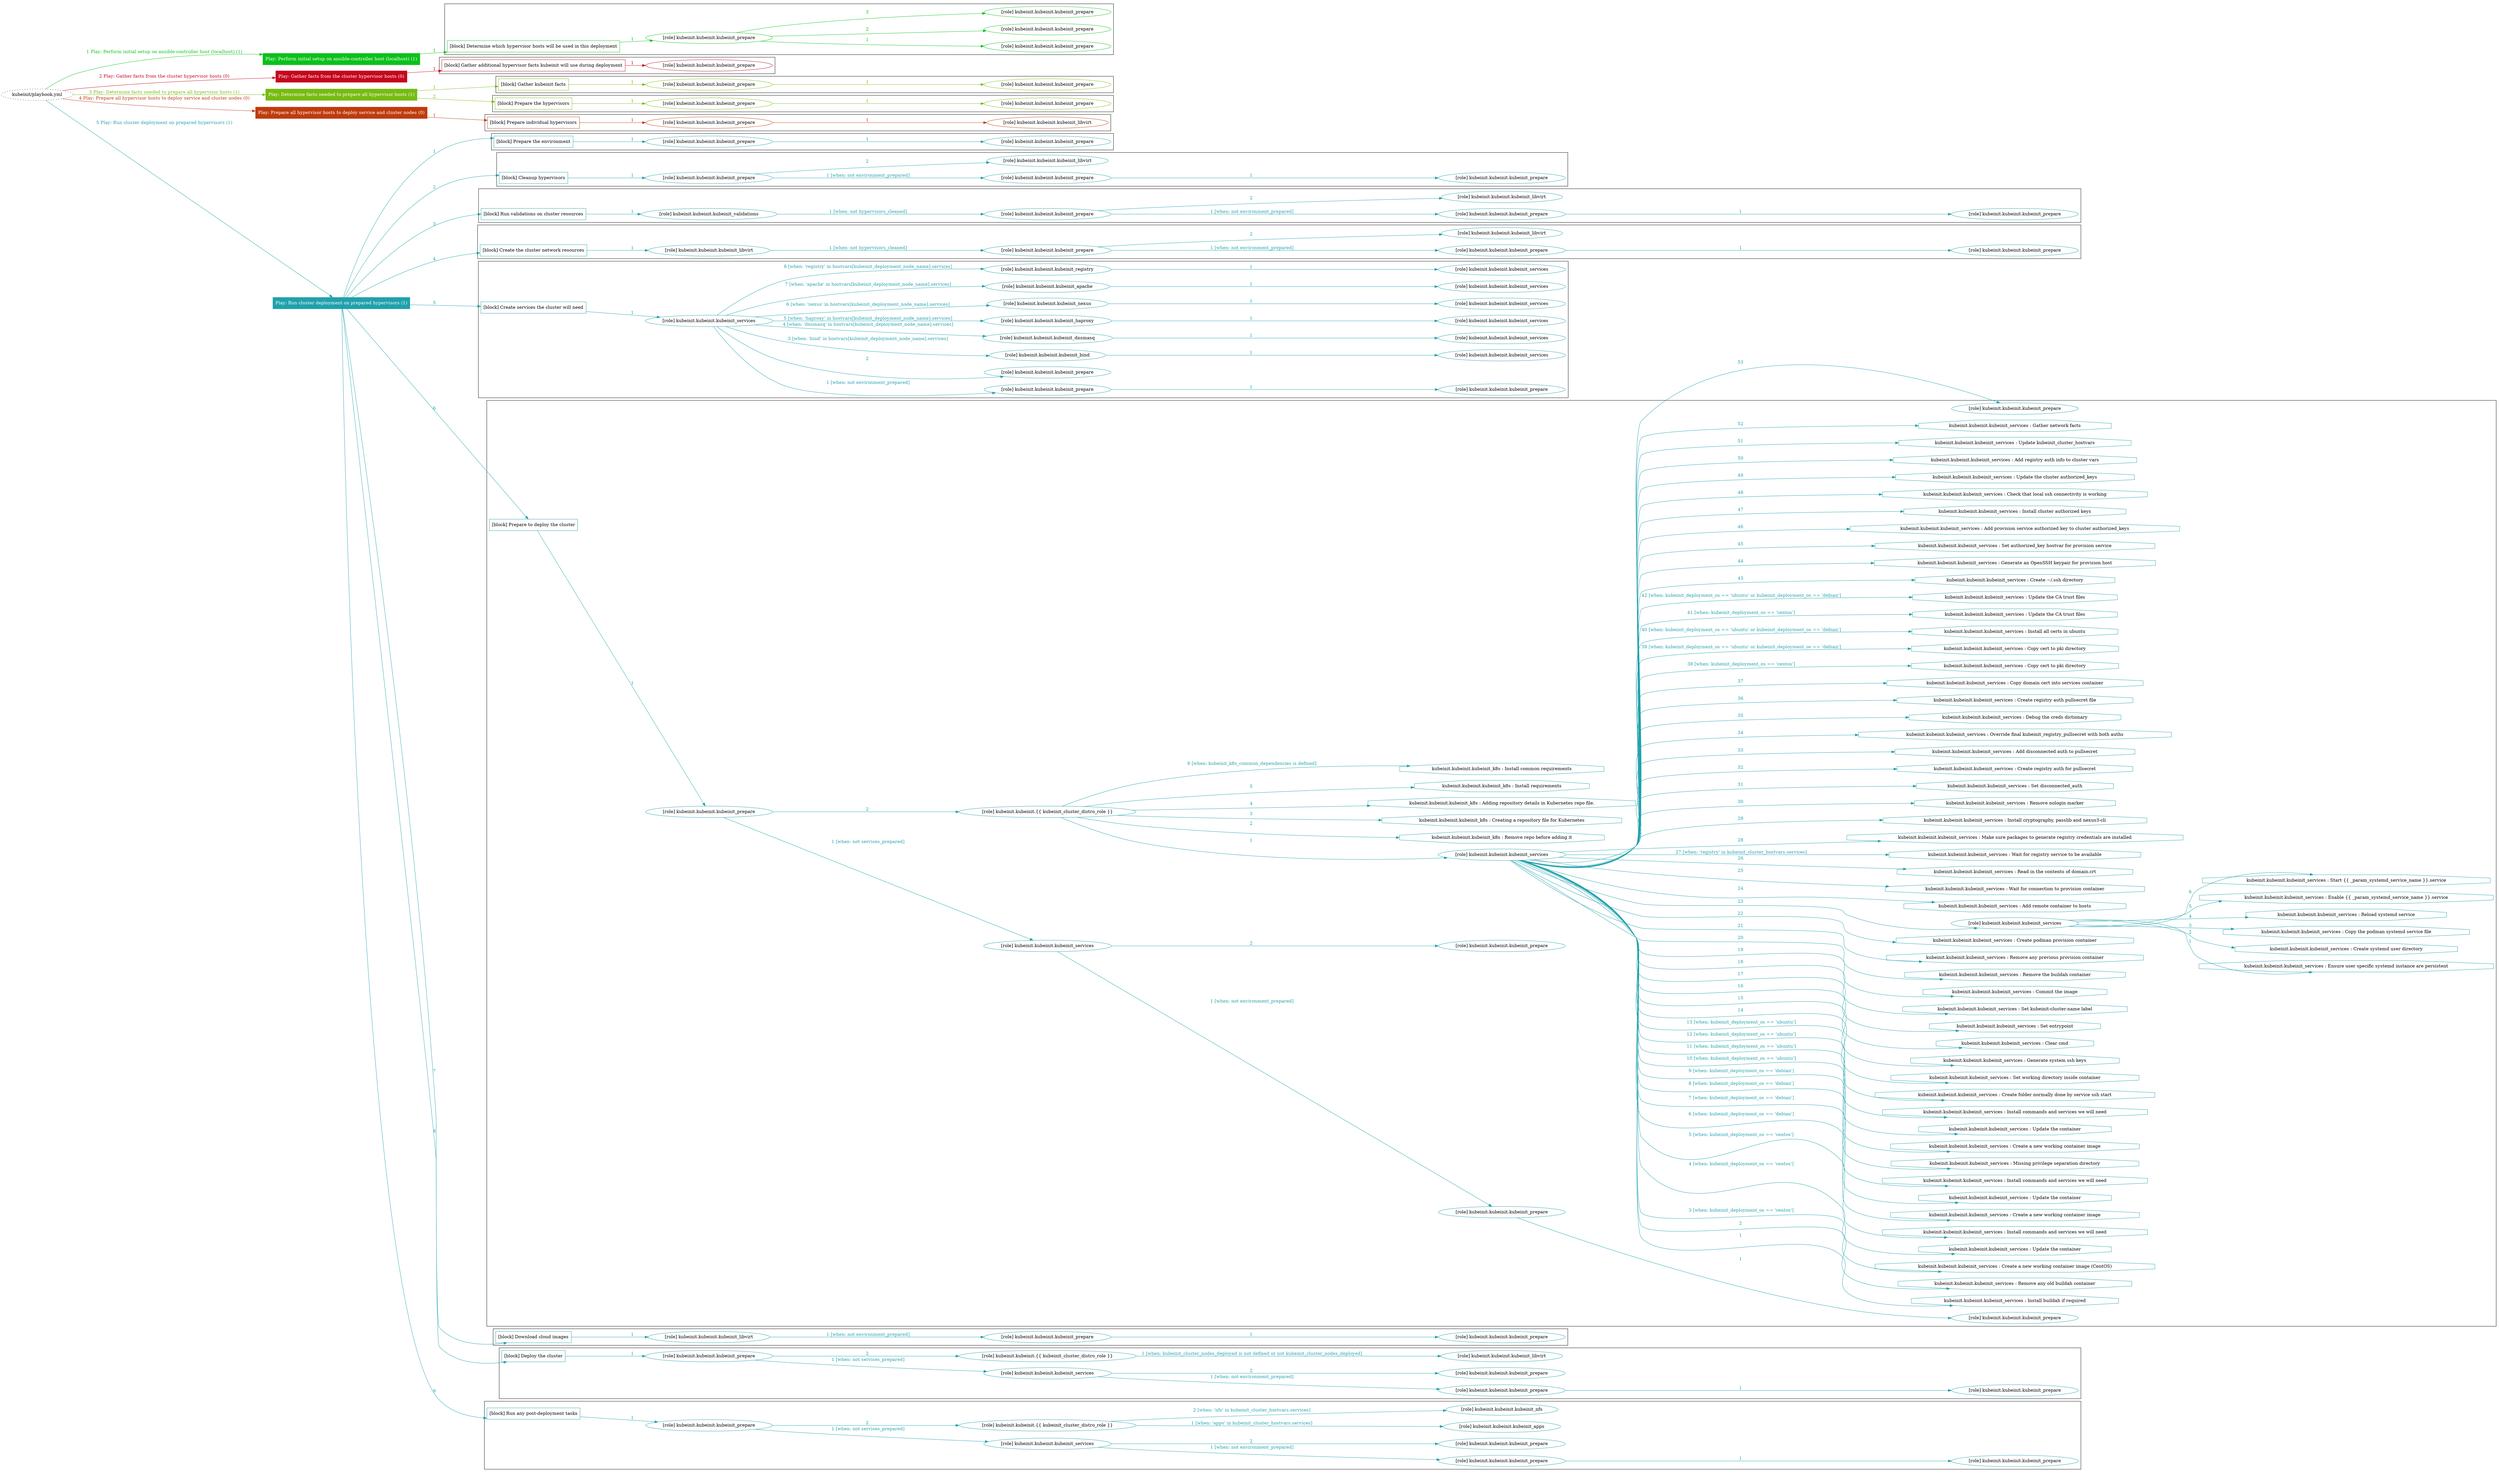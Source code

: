 digraph {
	graph [concentrate=true ordering=in rankdir=LR ratio=fill]
	edge [esep=5 sep=10]
	"kubeinit/playbook.yml" [URL="/home/runner/work/kubeinit/kubeinit/kubeinit/playbook.yml" id=playbook_7f3f74a5 style=dotted]
	"kubeinit/playbook.yml" -> play_0563a84d [label="1 Play: Perform initial setup on ansible-controller host (localhost) (1)" color="#0bc11b" fontcolor="#0bc11b" id=edge_playbook_7f3f74a5_play_0563a84d labeltooltip="1 Play: Perform initial setup on ansible-controller host (localhost) (1)" tooltip="1 Play: Perform initial setup on ansible-controller host (localhost) (1)"]
	subgraph "Play: Perform initial setup on ansible-controller host (localhost) (1)" {
		play_0563a84d [label="Play: Perform initial setup on ansible-controller host (localhost) (1)" URL="/home/runner/work/kubeinit/kubeinit/kubeinit/playbook.yml" color="#0bc11b" fontcolor="#ffffff" id=play_0563a84d shape=box style=filled tooltip=localhost]
		play_0563a84d -> block_0c5f7aab [label=1 color="#0bc11b" fontcolor="#0bc11b" id=edge_1_play_0563a84d_block_0c5f7aab labeltooltip=1 tooltip=1]
		subgraph cluster_block_0c5f7aab {
			block_0c5f7aab [label="[block] Determine which hypervisor hosts will be used in this deployment" URL="/home/runner/work/kubeinit/kubeinit/kubeinit/playbook.yml" color="#0bc11b" id=block_0c5f7aab labeltooltip="Determine which hypervisor hosts will be used in this deployment" shape=box tooltip="Determine which hypervisor hosts will be used in this deployment"]
			block_0c5f7aab -> role_894aa7d7 [label="1 " color="#0bc11b" fontcolor="#0bc11b" id=edge_1_block_0c5f7aab_role_894aa7d7 labeltooltip="1 " tooltip="1 "]
			subgraph "kubeinit.kubeinit.kubeinit_prepare" {
				role_894aa7d7 [label="[role] kubeinit.kubeinit.kubeinit_prepare" URL="/home/runner/work/kubeinit/kubeinit/kubeinit/playbook.yml" color="#0bc11b" id=role_894aa7d7 tooltip="kubeinit.kubeinit.kubeinit_prepare"]
				role_894aa7d7 -> role_06fc8e61 [label="1 " color="#0bc11b" fontcolor="#0bc11b" id=edge_1_role_894aa7d7_role_06fc8e61 labeltooltip="1 " tooltip="1 "]
				subgraph "kubeinit.kubeinit.kubeinit_prepare" {
					role_06fc8e61 [label="[role] kubeinit.kubeinit.kubeinit_prepare" URL="/home/runner/.ansible/collections/ansible_collections/kubeinit/kubeinit/roles/kubeinit_prepare/tasks/build_hypervisors_group.yml" color="#0bc11b" id=role_06fc8e61 tooltip="kubeinit.kubeinit.kubeinit_prepare"]
				}
				role_894aa7d7 -> role_50448621 [label="2 " color="#0bc11b" fontcolor="#0bc11b" id=edge_2_role_894aa7d7_role_50448621 labeltooltip="2 " tooltip="2 "]
				subgraph "kubeinit.kubeinit.kubeinit_prepare" {
					role_50448621 [label="[role] kubeinit.kubeinit.kubeinit_prepare" URL="/home/runner/.ansible/collections/ansible_collections/kubeinit/kubeinit/roles/kubeinit_prepare/tasks/build_hypervisors_group.yml" color="#0bc11b" id=role_50448621 tooltip="kubeinit.kubeinit.kubeinit_prepare"]
				}
				role_894aa7d7 -> role_8cd10bde [label="3 " color="#0bc11b" fontcolor="#0bc11b" id=edge_3_role_894aa7d7_role_8cd10bde labeltooltip="3 " tooltip="3 "]
				subgraph "kubeinit.kubeinit.kubeinit_prepare" {
					role_8cd10bde [label="[role] kubeinit.kubeinit.kubeinit_prepare" URL="/home/runner/.ansible/collections/ansible_collections/kubeinit/kubeinit/roles/kubeinit_prepare/tasks/build_hypervisors_group.yml" color="#0bc11b" id=role_8cd10bde tooltip="kubeinit.kubeinit.kubeinit_prepare"]
				}
			}
		}
	}
	"kubeinit/playbook.yml" -> play_a1999183 [label="2 Play: Gather facts from the cluster hypervisor hosts (0)" color="#c5071d" fontcolor="#c5071d" id=edge_playbook_7f3f74a5_play_a1999183 labeltooltip="2 Play: Gather facts from the cluster hypervisor hosts (0)" tooltip="2 Play: Gather facts from the cluster hypervisor hosts (0)"]
	subgraph "Play: Gather facts from the cluster hypervisor hosts (0)" {
		play_a1999183 [label="Play: Gather facts from the cluster hypervisor hosts (0)" URL="/home/runner/work/kubeinit/kubeinit/kubeinit/playbook.yml" color="#c5071d" fontcolor="#ffffff" id=play_a1999183 shape=box style=filled tooltip="Play: Gather facts from the cluster hypervisor hosts (0)"]
		play_a1999183 -> block_258ebe8f [label=1 color="#c5071d" fontcolor="#c5071d" id=edge_1_play_a1999183_block_258ebe8f labeltooltip=1 tooltip=1]
		subgraph cluster_block_258ebe8f {
			block_258ebe8f [label="[block] Gather additional hypervisor facts kubeinit will use during deployment" URL="/home/runner/work/kubeinit/kubeinit/kubeinit/playbook.yml" color="#c5071d" id=block_258ebe8f labeltooltip="Gather additional hypervisor facts kubeinit will use during deployment" shape=box tooltip="Gather additional hypervisor facts kubeinit will use during deployment"]
			block_258ebe8f -> role_afef6424 [label="1 " color="#c5071d" fontcolor="#c5071d" id=edge_1_block_258ebe8f_role_afef6424 labeltooltip="1 " tooltip="1 "]
			subgraph "kubeinit.kubeinit.kubeinit_prepare" {
				role_afef6424 [label="[role] kubeinit.kubeinit.kubeinit_prepare" URL="/home/runner/work/kubeinit/kubeinit/kubeinit/playbook.yml" color="#c5071d" id=role_afef6424 tooltip="kubeinit.kubeinit.kubeinit_prepare"]
			}
		}
	}
	"kubeinit/playbook.yml" -> play_85ad31f2 [label="3 Play: Determine facts needed to prepare all hypervisor hosts (1)" color="#77bb11" fontcolor="#77bb11" id=edge_playbook_7f3f74a5_play_85ad31f2 labeltooltip="3 Play: Determine facts needed to prepare all hypervisor hosts (1)" tooltip="3 Play: Determine facts needed to prepare all hypervisor hosts (1)"]
	subgraph "Play: Determine facts needed to prepare all hypervisor hosts (1)" {
		play_85ad31f2 [label="Play: Determine facts needed to prepare all hypervisor hosts (1)" URL="/home/runner/work/kubeinit/kubeinit/kubeinit/playbook.yml" color="#77bb11" fontcolor="#ffffff" id=play_85ad31f2 shape=box style=filled tooltip=localhost]
		play_85ad31f2 -> block_dc80d1da [label=1 color="#77bb11" fontcolor="#77bb11" id=edge_1_play_85ad31f2_block_dc80d1da labeltooltip=1 tooltip=1]
		subgraph cluster_block_dc80d1da {
			block_dc80d1da [label="[block] Gather kubeinit facts" URL="/home/runner/work/kubeinit/kubeinit/kubeinit/playbook.yml" color="#77bb11" id=block_dc80d1da labeltooltip="Gather kubeinit facts" shape=box tooltip="Gather kubeinit facts"]
			block_dc80d1da -> role_19e9c265 [label="1 " color="#77bb11" fontcolor="#77bb11" id=edge_1_block_dc80d1da_role_19e9c265 labeltooltip="1 " tooltip="1 "]
			subgraph "kubeinit.kubeinit.kubeinit_prepare" {
				role_19e9c265 [label="[role] kubeinit.kubeinit.kubeinit_prepare" URL="/home/runner/work/kubeinit/kubeinit/kubeinit/playbook.yml" color="#77bb11" id=role_19e9c265 tooltip="kubeinit.kubeinit.kubeinit_prepare"]
				role_19e9c265 -> role_cb1f4353 [label="1 " color="#77bb11" fontcolor="#77bb11" id=edge_1_role_19e9c265_role_cb1f4353 labeltooltip="1 " tooltip="1 "]
				subgraph "kubeinit.kubeinit.kubeinit_prepare" {
					role_cb1f4353 [label="[role] kubeinit.kubeinit.kubeinit_prepare" URL="/home/runner/.ansible/collections/ansible_collections/kubeinit/kubeinit/roles/kubeinit_prepare/tasks/gather_kubeinit_facts.yml" color="#77bb11" id=role_cb1f4353 tooltip="kubeinit.kubeinit.kubeinit_prepare"]
				}
			}
		}
		play_85ad31f2 -> block_978d7c2a [label=2 color="#77bb11" fontcolor="#77bb11" id=edge_2_play_85ad31f2_block_978d7c2a labeltooltip=2 tooltip=2]
		subgraph cluster_block_978d7c2a {
			block_978d7c2a [label="[block] Prepare the hypervisors" URL="/home/runner/work/kubeinit/kubeinit/kubeinit/playbook.yml" color="#77bb11" id=block_978d7c2a labeltooltip="Prepare the hypervisors" shape=box tooltip="Prepare the hypervisors"]
			block_978d7c2a -> role_03de2fa0 [label="1 " color="#77bb11" fontcolor="#77bb11" id=edge_1_block_978d7c2a_role_03de2fa0 labeltooltip="1 " tooltip="1 "]
			subgraph "kubeinit.kubeinit.kubeinit_prepare" {
				role_03de2fa0 [label="[role] kubeinit.kubeinit.kubeinit_prepare" URL="/home/runner/work/kubeinit/kubeinit/kubeinit/playbook.yml" color="#77bb11" id=role_03de2fa0 tooltip="kubeinit.kubeinit.kubeinit_prepare"]
				role_03de2fa0 -> role_187a58f0 [label="1 " color="#77bb11" fontcolor="#77bb11" id=edge_1_role_03de2fa0_role_187a58f0 labeltooltip="1 " tooltip="1 "]
				subgraph "kubeinit.kubeinit.kubeinit_prepare" {
					role_187a58f0 [label="[role] kubeinit.kubeinit.kubeinit_prepare" URL="/home/runner/.ansible/collections/ansible_collections/kubeinit/kubeinit/roles/kubeinit_prepare/tasks/gather_kubeinit_facts.yml" color="#77bb11" id=role_187a58f0 tooltip="kubeinit.kubeinit.kubeinit_prepare"]
				}
			}
		}
	}
	"kubeinit/playbook.yml" -> play_94353aeb [label="4 Play: Prepare all hypervisor hosts to deploy service and cluster nodes (0)" color="#bf3b0d" fontcolor="#bf3b0d" id=edge_playbook_7f3f74a5_play_94353aeb labeltooltip="4 Play: Prepare all hypervisor hosts to deploy service and cluster nodes (0)" tooltip="4 Play: Prepare all hypervisor hosts to deploy service and cluster nodes (0)"]
	subgraph "Play: Prepare all hypervisor hosts to deploy service and cluster nodes (0)" {
		play_94353aeb [label="Play: Prepare all hypervisor hosts to deploy service and cluster nodes (0)" URL="/home/runner/work/kubeinit/kubeinit/kubeinit/playbook.yml" color="#bf3b0d" fontcolor="#ffffff" id=play_94353aeb shape=box style=filled tooltip="Play: Prepare all hypervisor hosts to deploy service and cluster nodes (0)"]
		play_94353aeb -> block_1890e47f [label=1 color="#bf3b0d" fontcolor="#bf3b0d" id=edge_1_play_94353aeb_block_1890e47f labeltooltip=1 tooltip=1]
		subgraph cluster_block_1890e47f {
			block_1890e47f [label="[block] Prepare individual hypervisors" URL="/home/runner/work/kubeinit/kubeinit/kubeinit/playbook.yml" color="#bf3b0d" id=block_1890e47f labeltooltip="Prepare individual hypervisors" shape=box tooltip="Prepare individual hypervisors"]
			block_1890e47f -> role_cb43bdaf [label="1 " color="#bf3b0d" fontcolor="#bf3b0d" id=edge_1_block_1890e47f_role_cb43bdaf labeltooltip="1 " tooltip="1 "]
			subgraph "kubeinit.kubeinit.kubeinit_prepare" {
				role_cb43bdaf [label="[role] kubeinit.kubeinit.kubeinit_prepare" URL="/home/runner/work/kubeinit/kubeinit/kubeinit/playbook.yml" color="#bf3b0d" id=role_cb43bdaf tooltip="kubeinit.kubeinit.kubeinit_prepare"]
				role_cb43bdaf -> role_99a11001 [label="1 " color="#bf3b0d" fontcolor="#bf3b0d" id=edge_1_role_cb43bdaf_role_99a11001 labeltooltip="1 " tooltip="1 "]
				subgraph "kubeinit.kubeinit.kubeinit_libvirt" {
					role_99a11001 [label="[role] kubeinit.kubeinit.kubeinit_libvirt" URL="/home/runner/.ansible/collections/ansible_collections/kubeinit/kubeinit/roles/kubeinit_prepare/tasks/prepare_hypervisor.yml" color="#bf3b0d" id=role_99a11001 tooltip="kubeinit.kubeinit.kubeinit_libvirt"]
				}
			}
		}
	}
	"kubeinit/playbook.yml" -> play_7940a49d [label="5 Play: Run cluster deployment on prepared hypervisors (1)" color="#20a1ac" fontcolor="#20a1ac" id=edge_playbook_7f3f74a5_play_7940a49d labeltooltip="5 Play: Run cluster deployment on prepared hypervisors (1)" tooltip="5 Play: Run cluster deployment on prepared hypervisors (1)"]
	subgraph "Play: Run cluster deployment on prepared hypervisors (1)" {
		play_7940a49d [label="Play: Run cluster deployment on prepared hypervisors (1)" URL="/home/runner/work/kubeinit/kubeinit/kubeinit/playbook.yml" color="#20a1ac" fontcolor="#ffffff" id=play_7940a49d shape=box style=filled tooltip=localhost]
		play_7940a49d -> block_5c88af8f [label=1 color="#20a1ac" fontcolor="#20a1ac" id=edge_1_play_7940a49d_block_5c88af8f labeltooltip=1 tooltip=1]
		subgraph cluster_block_5c88af8f {
			block_5c88af8f [label="[block] Prepare the environment" URL="/home/runner/work/kubeinit/kubeinit/kubeinit/playbook.yml" color="#20a1ac" id=block_5c88af8f labeltooltip="Prepare the environment" shape=box tooltip="Prepare the environment"]
			block_5c88af8f -> role_93b74245 [label="1 " color="#20a1ac" fontcolor="#20a1ac" id=edge_1_block_5c88af8f_role_93b74245 labeltooltip="1 " tooltip="1 "]
			subgraph "kubeinit.kubeinit.kubeinit_prepare" {
				role_93b74245 [label="[role] kubeinit.kubeinit.kubeinit_prepare" URL="/home/runner/work/kubeinit/kubeinit/kubeinit/playbook.yml" color="#20a1ac" id=role_93b74245 tooltip="kubeinit.kubeinit.kubeinit_prepare"]
				role_93b74245 -> role_b777d9ec [label="1 " color="#20a1ac" fontcolor="#20a1ac" id=edge_1_role_93b74245_role_b777d9ec labeltooltip="1 " tooltip="1 "]
				subgraph "kubeinit.kubeinit.kubeinit_prepare" {
					role_b777d9ec [label="[role] kubeinit.kubeinit.kubeinit_prepare" URL="/home/runner/.ansible/collections/ansible_collections/kubeinit/kubeinit/roles/kubeinit_prepare/tasks/gather_kubeinit_facts.yml" color="#20a1ac" id=role_b777d9ec tooltip="kubeinit.kubeinit.kubeinit_prepare"]
				}
			}
		}
		play_7940a49d -> block_f259fcee [label=2 color="#20a1ac" fontcolor="#20a1ac" id=edge_2_play_7940a49d_block_f259fcee labeltooltip=2 tooltip=2]
		subgraph cluster_block_f259fcee {
			block_f259fcee [label="[block] Cleanup hypervisors" URL="/home/runner/work/kubeinit/kubeinit/kubeinit/playbook.yml" color="#20a1ac" id=block_f259fcee labeltooltip="Cleanup hypervisors" shape=box tooltip="Cleanup hypervisors"]
			block_f259fcee -> role_1cc55fc7 [label="1 " color="#20a1ac" fontcolor="#20a1ac" id=edge_1_block_f259fcee_role_1cc55fc7 labeltooltip="1 " tooltip="1 "]
			subgraph "kubeinit.kubeinit.kubeinit_prepare" {
				role_1cc55fc7 [label="[role] kubeinit.kubeinit.kubeinit_prepare" URL="/home/runner/work/kubeinit/kubeinit/kubeinit/playbook.yml" color="#20a1ac" id=role_1cc55fc7 tooltip="kubeinit.kubeinit.kubeinit_prepare"]
				role_1cc55fc7 -> role_996c22b6 [label="1 [when: not environment_prepared]" color="#20a1ac" fontcolor="#20a1ac" id=edge_1_role_1cc55fc7_role_996c22b6 labeltooltip="1 [when: not environment_prepared]" tooltip="1 [when: not environment_prepared]"]
				subgraph "kubeinit.kubeinit.kubeinit_prepare" {
					role_996c22b6 [label="[role] kubeinit.kubeinit.kubeinit_prepare" URL="/home/runner/.ansible/collections/ansible_collections/kubeinit/kubeinit/roles/kubeinit_prepare/tasks/cleanup_hypervisors.yml" color="#20a1ac" id=role_996c22b6 tooltip="kubeinit.kubeinit.kubeinit_prepare"]
					role_996c22b6 -> role_4c7f08d8 [label="1 " color="#20a1ac" fontcolor="#20a1ac" id=edge_1_role_996c22b6_role_4c7f08d8 labeltooltip="1 " tooltip="1 "]
					subgraph "kubeinit.kubeinit.kubeinit_prepare" {
						role_4c7f08d8 [label="[role] kubeinit.kubeinit.kubeinit_prepare" URL="/home/runner/.ansible/collections/ansible_collections/kubeinit/kubeinit/roles/kubeinit_prepare/tasks/gather_kubeinit_facts.yml" color="#20a1ac" id=role_4c7f08d8 tooltip="kubeinit.kubeinit.kubeinit_prepare"]
					}
				}
				role_1cc55fc7 -> role_cb602328 [label="2 " color="#20a1ac" fontcolor="#20a1ac" id=edge_2_role_1cc55fc7_role_cb602328 labeltooltip="2 " tooltip="2 "]
				subgraph "kubeinit.kubeinit.kubeinit_libvirt" {
					role_cb602328 [label="[role] kubeinit.kubeinit.kubeinit_libvirt" URL="/home/runner/.ansible/collections/ansible_collections/kubeinit/kubeinit/roles/kubeinit_prepare/tasks/cleanup_hypervisors.yml" color="#20a1ac" id=role_cb602328 tooltip="kubeinit.kubeinit.kubeinit_libvirt"]
				}
			}
		}
		play_7940a49d -> block_9a374390 [label=3 color="#20a1ac" fontcolor="#20a1ac" id=edge_3_play_7940a49d_block_9a374390 labeltooltip=3 tooltip=3]
		subgraph cluster_block_9a374390 {
			block_9a374390 [label="[block] Run validations on cluster resources" URL="/home/runner/work/kubeinit/kubeinit/kubeinit/playbook.yml" color="#20a1ac" id=block_9a374390 labeltooltip="Run validations on cluster resources" shape=box tooltip="Run validations on cluster resources"]
			block_9a374390 -> role_6643dcce [label="1 " color="#20a1ac" fontcolor="#20a1ac" id=edge_1_block_9a374390_role_6643dcce labeltooltip="1 " tooltip="1 "]
			subgraph "kubeinit.kubeinit.kubeinit_validations" {
				role_6643dcce [label="[role] kubeinit.kubeinit.kubeinit_validations" URL="/home/runner/work/kubeinit/kubeinit/kubeinit/playbook.yml" color="#20a1ac" id=role_6643dcce tooltip="kubeinit.kubeinit.kubeinit_validations"]
				role_6643dcce -> role_41ba6b9a [label="1 [when: not hypervisors_cleaned]" color="#20a1ac" fontcolor="#20a1ac" id=edge_1_role_6643dcce_role_41ba6b9a labeltooltip="1 [when: not hypervisors_cleaned]" tooltip="1 [when: not hypervisors_cleaned]"]
				subgraph "kubeinit.kubeinit.kubeinit_prepare" {
					role_41ba6b9a [label="[role] kubeinit.kubeinit.kubeinit_prepare" URL="/home/runner/.ansible/collections/ansible_collections/kubeinit/kubeinit/roles/kubeinit_validations/tasks/main.yml" color="#20a1ac" id=role_41ba6b9a tooltip="kubeinit.kubeinit.kubeinit_prepare"]
					role_41ba6b9a -> role_e6a80903 [label="1 [when: not environment_prepared]" color="#20a1ac" fontcolor="#20a1ac" id=edge_1_role_41ba6b9a_role_e6a80903 labeltooltip="1 [when: not environment_prepared]" tooltip="1 [when: not environment_prepared]"]
					subgraph "kubeinit.kubeinit.kubeinit_prepare" {
						role_e6a80903 [label="[role] kubeinit.kubeinit.kubeinit_prepare" URL="/home/runner/.ansible/collections/ansible_collections/kubeinit/kubeinit/roles/kubeinit_prepare/tasks/cleanup_hypervisors.yml" color="#20a1ac" id=role_e6a80903 tooltip="kubeinit.kubeinit.kubeinit_prepare"]
						role_e6a80903 -> role_593df5a3 [label="1 " color="#20a1ac" fontcolor="#20a1ac" id=edge_1_role_e6a80903_role_593df5a3 labeltooltip="1 " tooltip="1 "]
						subgraph "kubeinit.kubeinit.kubeinit_prepare" {
							role_593df5a3 [label="[role] kubeinit.kubeinit.kubeinit_prepare" URL="/home/runner/.ansible/collections/ansible_collections/kubeinit/kubeinit/roles/kubeinit_prepare/tasks/gather_kubeinit_facts.yml" color="#20a1ac" id=role_593df5a3 tooltip="kubeinit.kubeinit.kubeinit_prepare"]
						}
					}
					role_41ba6b9a -> role_1a8ed490 [label="2 " color="#20a1ac" fontcolor="#20a1ac" id=edge_2_role_41ba6b9a_role_1a8ed490 labeltooltip="2 " tooltip="2 "]
					subgraph "kubeinit.kubeinit.kubeinit_libvirt" {
						role_1a8ed490 [label="[role] kubeinit.kubeinit.kubeinit_libvirt" URL="/home/runner/.ansible/collections/ansible_collections/kubeinit/kubeinit/roles/kubeinit_prepare/tasks/cleanup_hypervisors.yml" color="#20a1ac" id=role_1a8ed490 tooltip="kubeinit.kubeinit.kubeinit_libvirt"]
					}
				}
			}
		}
		play_7940a49d -> block_d9500a18 [label=4 color="#20a1ac" fontcolor="#20a1ac" id=edge_4_play_7940a49d_block_d9500a18 labeltooltip=4 tooltip=4]
		subgraph cluster_block_d9500a18 {
			block_d9500a18 [label="[block] Create the cluster network resources" URL="/home/runner/work/kubeinit/kubeinit/kubeinit/playbook.yml" color="#20a1ac" id=block_d9500a18 labeltooltip="Create the cluster network resources" shape=box tooltip="Create the cluster network resources"]
			block_d9500a18 -> role_4e17d147 [label="1 " color="#20a1ac" fontcolor="#20a1ac" id=edge_1_block_d9500a18_role_4e17d147 labeltooltip="1 " tooltip="1 "]
			subgraph "kubeinit.kubeinit.kubeinit_libvirt" {
				role_4e17d147 [label="[role] kubeinit.kubeinit.kubeinit_libvirt" URL="/home/runner/work/kubeinit/kubeinit/kubeinit/playbook.yml" color="#20a1ac" id=role_4e17d147 tooltip="kubeinit.kubeinit.kubeinit_libvirt"]
				role_4e17d147 -> role_abd3c0c1 [label="1 [when: not hypervisors_cleaned]" color="#20a1ac" fontcolor="#20a1ac" id=edge_1_role_4e17d147_role_abd3c0c1 labeltooltip="1 [when: not hypervisors_cleaned]" tooltip="1 [when: not hypervisors_cleaned]"]
				subgraph "kubeinit.kubeinit.kubeinit_prepare" {
					role_abd3c0c1 [label="[role] kubeinit.kubeinit.kubeinit_prepare" URL="/home/runner/.ansible/collections/ansible_collections/kubeinit/kubeinit/roles/kubeinit_libvirt/tasks/create_network.yml" color="#20a1ac" id=role_abd3c0c1 tooltip="kubeinit.kubeinit.kubeinit_prepare"]
					role_abd3c0c1 -> role_cd406660 [label="1 [when: not environment_prepared]" color="#20a1ac" fontcolor="#20a1ac" id=edge_1_role_abd3c0c1_role_cd406660 labeltooltip="1 [when: not environment_prepared]" tooltip="1 [when: not environment_prepared]"]
					subgraph "kubeinit.kubeinit.kubeinit_prepare" {
						role_cd406660 [label="[role] kubeinit.kubeinit.kubeinit_prepare" URL="/home/runner/.ansible/collections/ansible_collections/kubeinit/kubeinit/roles/kubeinit_prepare/tasks/cleanup_hypervisors.yml" color="#20a1ac" id=role_cd406660 tooltip="kubeinit.kubeinit.kubeinit_prepare"]
						role_cd406660 -> role_1cb5599d [label="1 " color="#20a1ac" fontcolor="#20a1ac" id=edge_1_role_cd406660_role_1cb5599d labeltooltip="1 " tooltip="1 "]
						subgraph "kubeinit.kubeinit.kubeinit_prepare" {
							role_1cb5599d [label="[role] kubeinit.kubeinit.kubeinit_prepare" URL="/home/runner/.ansible/collections/ansible_collections/kubeinit/kubeinit/roles/kubeinit_prepare/tasks/gather_kubeinit_facts.yml" color="#20a1ac" id=role_1cb5599d tooltip="kubeinit.kubeinit.kubeinit_prepare"]
						}
					}
					role_abd3c0c1 -> role_c7a61b48 [label="2 " color="#20a1ac" fontcolor="#20a1ac" id=edge_2_role_abd3c0c1_role_c7a61b48 labeltooltip="2 " tooltip="2 "]
					subgraph "kubeinit.kubeinit.kubeinit_libvirt" {
						role_c7a61b48 [label="[role] kubeinit.kubeinit.kubeinit_libvirt" URL="/home/runner/.ansible/collections/ansible_collections/kubeinit/kubeinit/roles/kubeinit_prepare/tasks/cleanup_hypervisors.yml" color="#20a1ac" id=role_c7a61b48 tooltip="kubeinit.kubeinit.kubeinit_libvirt"]
					}
				}
			}
		}
		play_7940a49d -> block_361c10fd [label=5 color="#20a1ac" fontcolor="#20a1ac" id=edge_5_play_7940a49d_block_361c10fd labeltooltip=5 tooltip=5]
		subgraph cluster_block_361c10fd {
			block_361c10fd [label="[block] Create services the cluster will need" URL="/home/runner/work/kubeinit/kubeinit/kubeinit/playbook.yml" color="#20a1ac" id=block_361c10fd labeltooltip="Create services the cluster will need" shape=box tooltip="Create services the cluster will need"]
			block_361c10fd -> role_6221773e [label="1 " color="#20a1ac" fontcolor="#20a1ac" id=edge_1_block_361c10fd_role_6221773e labeltooltip="1 " tooltip="1 "]
			subgraph "kubeinit.kubeinit.kubeinit_services" {
				role_6221773e [label="[role] kubeinit.kubeinit.kubeinit_services" URL="/home/runner/work/kubeinit/kubeinit/kubeinit/playbook.yml" color="#20a1ac" id=role_6221773e tooltip="kubeinit.kubeinit.kubeinit_services"]
				role_6221773e -> role_52d4efe8 [label="1 [when: not environment_prepared]" color="#20a1ac" fontcolor="#20a1ac" id=edge_1_role_6221773e_role_52d4efe8 labeltooltip="1 [when: not environment_prepared]" tooltip="1 [when: not environment_prepared]"]
				subgraph "kubeinit.kubeinit.kubeinit_prepare" {
					role_52d4efe8 [label="[role] kubeinit.kubeinit.kubeinit_prepare" URL="/home/runner/.ansible/collections/ansible_collections/kubeinit/kubeinit/roles/kubeinit_services/tasks/main.yml" color="#20a1ac" id=role_52d4efe8 tooltip="kubeinit.kubeinit.kubeinit_prepare"]
					role_52d4efe8 -> role_f752fd30 [label="1 " color="#20a1ac" fontcolor="#20a1ac" id=edge_1_role_52d4efe8_role_f752fd30 labeltooltip="1 " tooltip="1 "]
					subgraph "kubeinit.kubeinit.kubeinit_prepare" {
						role_f752fd30 [label="[role] kubeinit.kubeinit.kubeinit_prepare" URL="/home/runner/.ansible/collections/ansible_collections/kubeinit/kubeinit/roles/kubeinit_prepare/tasks/gather_kubeinit_facts.yml" color="#20a1ac" id=role_f752fd30 tooltip="kubeinit.kubeinit.kubeinit_prepare"]
					}
				}
				role_6221773e -> role_e25c283c [label="2 " color="#20a1ac" fontcolor="#20a1ac" id=edge_2_role_6221773e_role_e25c283c labeltooltip="2 " tooltip="2 "]
				subgraph "kubeinit.kubeinit.kubeinit_prepare" {
					role_e25c283c [label="[role] kubeinit.kubeinit.kubeinit_prepare" URL="/home/runner/.ansible/collections/ansible_collections/kubeinit/kubeinit/roles/kubeinit_services/tasks/00_create_service_pod.yml" color="#20a1ac" id=role_e25c283c tooltip="kubeinit.kubeinit.kubeinit_prepare"]
				}
				role_6221773e -> role_aeac6b0a [label="3 [when: 'bind' in hostvars[kubeinit_deployment_node_name].services]" color="#20a1ac" fontcolor="#20a1ac" id=edge_3_role_6221773e_role_aeac6b0a labeltooltip="3 [when: 'bind' in hostvars[kubeinit_deployment_node_name].services]" tooltip="3 [when: 'bind' in hostvars[kubeinit_deployment_node_name].services]"]
				subgraph "kubeinit.kubeinit.kubeinit_bind" {
					role_aeac6b0a [label="[role] kubeinit.kubeinit.kubeinit_bind" URL="/home/runner/.ansible/collections/ansible_collections/kubeinit/kubeinit/roles/kubeinit_services/tasks/start_services_containers.yml" color="#20a1ac" id=role_aeac6b0a tooltip="kubeinit.kubeinit.kubeinit_bind"]
					role_aeac6b0a -> role_a1860288 [label="1 " color="#20a1ac" fontcolor="#20a1ac" id=edge_1_role_aeac6b0a_role_a1860288 labeltooltip="1 " tooltip="1 "]
					subgraph "kubeinit.kubeinit.kubeinit_services" {
						role_a1860288 [label="[role] kubeinit.kubeinit.kubeinit_services" URL="/home/runner/.ansible/collections/ansible_collections/kubeinit/kubeinit/roles/kubeinit_bind/tasks/main.yml" color="#20a1ac" id=role_a1860288 tooltip="kubeinit.kubeinit.kubeinit_services"]
					}
				}
				role_6221773e -> role_82d94eb0 [label="4 [when: 'dnsmasq' in hostvars[kubeinit_deployment_node_name].services]" color="#20a1ac" fontcolor="#20a1ac" id=edge_4_role_6221773e_role_82d94eb0 labeltooltip="4 [when: 'dnsmasq' in hostvars[kubeinit_deployment_node_name].services]" tooltip="4 [when: 'dnsmasq' in hostvars[kubeinit_deployment_node_name].services]"]
				subgraph "kubeinit.kubeinit.kubeinit_dnsmasq" {
					role_82d94eb0 [label="[role] kubeinit.kubeinit.kubeinit_dnsmasq" URL="/home/runner/.ansible/collections/ansible_collections/kubeinit/kubeinit/roles/kubeinit_services/tasks/start_services_containers.yml" color="#20a1ac" id=role_82d94eb0 tooltip="kubeinit.kubeinit.kubeinit_dnsmasq"]
					role_82d94eb0 -> role_c8d3cc18 [label="1 " color="#20a1ac" fontcolor="#20a1ac" id=edge_1_role_82d94eb0_role_c8d3cc18 labeltooltip="1 " tooltip="1 "]
					subgraph "kubeinit.kubeinit.kubeinit_services" {
						role_c8d3cc18 [label="[role] kubeinit.kubeinit.kubeinit_services" URL="/home/runner/.ansible/collections/ansible_collections/kubeinit/kubeinit/roles/kubeinit_dnsmasq/tasks/main.yml" color="#20a1ac" id=role_c8d3cc18 tooltip="kubeinit.kubeinit.kubeinit_services"]
					}
				}
				role_6221773e -> role_e4226cc7 [label="5 [when: 'haproxy' in hostvars[kubeinit_deployment_node_name].services]" color="#20a1ac" fontcolor="#20a1ac" id=edge_5_role_6221773e_role_e4226cc7 labeltooltip="5 [when: 'haproxy' in hostvars[kubeinit_deployment_node_name].services]" tooltip="5 [when: 'haproxy' in hostvars[kubeinit_deployment_node_name].services]"]
				subgraph "kubeinit.kubeinit.kubeinit_haproxy" {
					role_e4226cc7 [label="[role] kubeinit.kubeinit.kubeinit_haproxy" URL="/home/runner/.ansible/collections/ansible_collections/kubeinit/kubeinit/roles/kubeinit_services/tasks/start_services_containers.yml" color="#20a1ac" id=role_e4226cc7 tooltip="kubeinit.kubeinit.kubeinit_haproxy"]
					role_e4226cc7 -> role_934f30ff [label="1 " color="#20a1ac" fontcolor="#20a1ac" id=edge_1_role_e4226cc7_role_934f30ff labeltooltip="1 " tooltip="1 "]
					subgraph "kubeinit.kubeinit.kubeinit_services" {
						role_934f30ff [label="[role] kubeinit.kubeinit.kubeinit_services" URL="/home/runner/.ansible/collections/ansible_collections/kubeinit/kubeinit/roles/kubeinit_haproxy/tasks/main.yml" color="#20a1ac" id=role_934f30ff tooltip="kubeinit.kubeinit.kubeinit_services"]
					}
				}
				role_6221773e -> role_6740e5a1 [label="6 [when: 'nexus' in hostvars[kubeinit_deployment_node_name].services]" color="#20a1ac" fontcolor="#20a1ac" id=edge_6_role_6221773e_role_6740e5a1 labeltooltip="6 [when: 'nexus' in hostvars[kubeinit_deployment_node_name].services]" tooltip="6 [when: 'nexus' in hostvars[kubeinit_deployment_node_name].services]"]
				subgraph "kubeinit.kubeinit.kubeinit_nexus" {
					role_6740e5a1 [label="[role] kubeinit.kubeinit.kubeinit_nexus" URL="/home/runner/.ansible/collections/ansible_collections/kubeinit/kubeinit/roles/kubeinit_services/tasks/start_services_containers.yml" color="#20a1ac" id=role_6740e5a1 tooltip="kubeinit.kubeinit.kubeinit_nexus"]
					role_6740e5a1 -> role_ba2bf1c7 [label="1 " color="#20a1ac" fontcolor="#20a1ac" id=edge_1_role_6740e5a1_role_ba2bf1c7 labeltooltip="1 " tooltip="1 "]
					subgraph "kubeinit.kubeinit.kubeinit_services" {
						role_ba2bf1c7 [label="[role] kubeinit.kubeinit.kubeinit_services" URL="/home/runner/.ansible/collections/ansible_collections/kubeinit/kubeinit/roles/kubeinit_nexus/tasks/main.yml" color="#20a1ac" id=role_ba2bf1c7 tooltip="kubeinit.kubeinit.kubeinit_services"]
					}
				}
				role_6221773e -> role_7ad43bc7 [label="7 [when: 'apache' in hostvars[kubeinit_deployment_node_name].services]" color="#20a1ac" fontcolor="#20a1ac" id=edge_7_role_6221773e_role_7ad43bc7 labeltooltip="7 [when: 'apache' in hostvars[kubeinit_deployment_node_name].services]" tooltip="7 [when: 'apache' in hostvars[kubeinit_deployment_node_name].services]"]
				subgraph "kubeinit.kubeinit.kubeinit_apache" {
					role_7ad43bc7 [label="[role] kubeinit.kubeinit.kubeinit_apache" URL="/home/runner/.ansible/collections/ansible_collections/kubeinit/kubeinit/roles/kubeinit_services/tasks/start_services_containers.yml" color="#20a1ac" id=role_7ad43bc7 tooltip="kubeinit.kubeinit.kubeinit_apache"]
					role_7ad43bc7 -> role_3423f8e3 [label="1 " color="#20a1ac" fontcolor="#20a1ac" id=edge_1_role_7ad43bc7_role_3423f8e3 labeltooltip="1 " tooltip="1 "]
					subgraph "kubeinit.kubeinit.kubeinit_services" {
						role_3423f8e3 [label="[role] kubeinit.kubeinit.kubeinit_services" URL="/home/runner/.ansible/collections/ansible_collections/kubeinit/kubeinit/roles/kubeinit_apache/tasks/main.yml" color="#20a1ac" id=role_3423f8e3 tooltip="kubeinit.kubeinit.kubeinit_services"]
					}
				}
				role_6221773e -> role_2d1d8f1a [label="8 [when: 'registry' in hostvars[kubeinit_deployment_node_name].services]" color="#20a1ac" fontcolor="#20a1ac" id=edge_8_role_6221773e_role_2d1d8f1a labeltooltip="8 [when: 'registry' in hostvars[kubeinit_deployment_node_name].services]" tooltip="8 [when: 'registry' in hostvars[kubeinit_deployment_node_name].services]"]
				subgraph "kubeinit.kubeinit.kubeinit_registry" {
					role_2d1d8f1a [label="[role] kubeinit.kubeinit.kubeinit_registry" URL="/home/runner/.ansible/collections/ansible_collections/kubeinit/kubeinit/roles/kubeinit_services/tasks/start_services_containers.yml" color="#20a1ac" id=role_2d1d8f1a tooltip="kubeinit.kubeinit.kubeinit_registry"]
					role_2d1d8f1a -> role_55adcec6 [label="1 " color="#20a1ac" fontcolor="#20a1ac" id=edge_1_role_2d1d8f1a_role_55adcec6 labeltooltip="1 " tooltip="1 "]
					subgraph "kubeinit.kubeinit.kubeinit_services" {
						role_55adcec6 [label="[role] kubeinit.kubeinit.kubeinit_services" URL="/home/runner/.ansible/collections/ansible_collections/kubeinit/kubeinit/roles/kubeinit_registry/tasks/main.yml" color="#20a1ac" id=role_55adcec6 tooltip="kubeinit.kubeinit.kubeinit_services"]
					}
				}
			}
		}
		play_7940a49d -> block_62f8e252 [label=6 color="#20a1ac" fontcolor="#20a1ac" id=edge_6_play_7940a49d_block_62f8e252 labeltooltip=6 tooltip=6]
		subgraph cluster_block_62f8e252 {
			block_62f8e252 [label="[block] Prepare to deploy the cluster" URL="/home/runner/work/kubeinit/kubeinit/kubeinit/playbook.yml" color="#20a1ac" id=block_62f8e252 labeltooltip="Prepare to deploy the cluster" shape=box tooltip="Prepare to deploy the cluster"]
			block_62f8e252 -> role_4e65878d [label="1 " color="#20a1ac" fontcolor="#20a1ac" id=edge_1_block_62f8e252_role_4e65878d labeltooltip="1 " tooltip="1 "]
			subgraph "kubeinit.kubeinit.kubeinit_prepare" {
				role_4e65878d [label="[role] kubeinit.kubeinit.kubeinit_prepare" URL="/home/runner/work/kubeinit/kubeinit/kubeinit/playbook.yml" color="#20a1ac" id=role_4e65878d tooltip="kubeinit.kubeinit.kubeinit_prepare"]
				role_4e65878d -> role_45270ca4 [label="1 [when: not services_prepared]" color="#20a1ac" fontcolor="#20a1ac" id=edge_1_role_4e65878d_role_45270ca4 labeltooltip="1 [when: not services_prepared]" tooltip="1 [when: not services_prepared]"]
				subgraph "kubeinit.kubeinit.kubeinit_services" {
					role_45270ca4 [label="[role] kubeinit.kubeinit.kubeinit_services" URL="/home/runner/.ansible/collections/ansible_collections/kubeinit/kubeinit/roles/kubeinit_prepare/tasks/prepare_cluster.yml" color="#20a1ac" id=role_45270ca4 tooltip="kubeinit.kubeinit.kubeinit_services"]
					role_45270ca4 -> role_1dce05aa [label="1 [when: not environment_prepared]" color="#20a1ac" fontcolor="#20a1ac" id=edge_1_role_45270ca4_role_1dce05aa labeltooltip="1 [when: not environment_prepared]" tooltip="1 [when: not environment_prepared]"]
					subgraph "kubeinit.kubeinit.kubeinit_prepare" {
						role_1dce05aa [label="[role] kubeinit.kubeinit.kubeinit_prepare" URL="/home/runner/.ansible/collections/ansible_collections/kubeinit/kubeinit/roles/kubeinit_services/tasks/prepare_services.yml" color="#20a1ac" id=role_1dce05aa tooltip="kubeinit.kubeinit.kubeinit_prepare"]
						role_1dce05aa -> role_5355a955 [label="1 " color="#20a1ac" fontcolor="#20a1ac" id=edge_1_role_1dce05aa_role_5355a955 labeltooltip="1 " tooltip="1 "]
						subgraph "kubeinit.kubeinit.kubeinit_prepare" {
							role_5355a955 [label="[role] kubeinit.kubeinit.kubeinit_prepare" URL="/home/runner/.ansible/collections/ansible_collections/kubeinit/kubeinit/roles/kubeinit_prepare/tasks/gather_kubeinit_facts.yml" color="#20a1ac" id=role_5355a955 tooltip="kubeinit.kubeinit.kubeinit_prepare"]
						}
					}
					role_45270ca4 -> role_8a5fc5a9 [label="2 " color="#20a1ac" fontcolor="#20a1ac" id=edge_2_role_45270ca4_role_8a5fc5a9 labeltooltip="2 " tooltip="2 "]
					subgraph "kubeinit.kubeinit.kubeinit_prepare" {
						role_8a5fc5a9 [label="[role] kubeinit.kubeinit.kubeinit_prepare" URL="/home/runner/.ansible/collections/ansible_collections/kubeinit/kubeinit/roles/kubeinit_services/tasks/prepare_services.yml" color="#20a1ac" id=role_8a5fc5a9 tooltip="kubeinit.kubeinit.kubeinit_prepare"]
					}
				}
				role_4e65878d -> role_0102bc28 [label="2 " color="#20a1ac" fontcolor="#20a1ac" id=edge_2_role_4e65878d_role_0102bc28 labeltooltip="2 " tooltip="2 "]
				subgraph "kubeinit.kubeinit.{{ kubeinit_cluster_distro_role }}" {
					role_0102bc28 [label="[role] kubeinit.kubeinit.{{ kubeinit_cluster_distro_role }}" URL="/home/runner/.ansible/collections/ansible_collections/kubeinit/kubeinit/roles/kubeinit_prepare/tasks/prepare_cluster.yml" color="#20a1ac" id=role_0102bc28 tooltip="kubeinit.kubeinit.{{ kubeinit_cluster_distro_role }}"]
					role_0102bc28 -> role_ff2c7a75 [label="1 " color="#20a1ac" fontcolor="#20a1ac" id=edge_1_role_0102bc28_role_ff2c7a75 labeltooltip="1 " tooltip="1 "]
					subgraph "kubeinit.kubeinit.kubeinit_services" {
						role_ff2c7a75 [label="[role] kubeinit.kubeinit.kubeinit_services" URL="/home/runner/.ansible/collections/ansible_collections/kubeinit/kubeinit/roles/kubeinit_k8s/tasks/prepare_cluster.yml" color="#20a1ac" id=role_ff2c7a75 tooltip="kubeinit.kubeinit.kubeinit_services"]
						task_b2428b11 [label="kubeinit.kubeinit.kubeinit_services : Install buildah if required" URL="/home/runner/.ansible/collections/ansible_collections/kubeinit/kubeinit/roles/kubeinit_services/tasks/create_provision_container.yml" color="#20a1ac" id=task_b2428b11 shape=octagon tooltip="kubeinit.kubeinit.kubeinit_services : Install buildah if required"]
						role_ff2c7a75 -> task_b2428b11 [label="1 " color="#20a1ac" fontcolor="#20a1ac" id=edge_1_role_ff2c7a75_task_b2428b11 labeltooltip="1 " tooltip="1 "]
						task_1c4c6d1a [label="kubeinit.kubeinit.kubeinit_services : Remove any old buildah container" URL="/home/runner/.ansible/collections/ansible_collections/kubeinit/kubeinit/roles/kubeinit_services/tasks/create_provision_container.yml" color="#20a1ac" id=task_1c4c6d1a shape=octagon tooltip="kubeinit.kubeinit.kubeinit_services : Remove any old buildah container"]
						role_ff2c7a75 -> task_1c4c6d1a [label="2 " color="#20a1ac" fontcolor="#20a1ac" id=edge_2_role_ff2c7a75_task_1c4c6d1a labeltooltip="2 " tooltip="2 "]
						task_e65f0793 [label="kubeinit.kubeinit.kubeinit_services : Create a new working container image (CentOS)" URL="/home/runner/.ansible/collections/ansible_collections/kubeinit/kubeinit/roles/kubeinit_services/tasks/create_provision_container.yml" color="#20a1ac" id=task_e65f0793 shape=octagon tooltip="kubeinit.kubeinit.kubeinit_services : Create a new working container image (CentOS)"]
						role_ff2c7a75 -> task_e65f0793 [label="3 [when: kubeinit_deployment_os == 'centos']" color="#20a1ac" fontcolor="#20a1ac" id=edge_3_role_ff2c7a75_task_e65f0793 labeltooltip="3 [when: kubeinit_deployment_os == 'centos']" tooltip="3 [when: kubeinit_deployment_os == 'centos']"]
						task_e3a08148 [label="kubeinit.kubeinit.kubeinit_services : Update the container" URL="/home/runner/.ansible/collections/ansible_collections/kubeinit/kubeinit/roles/kubeinit_services/tasks/create_provision_container.yml" color="#20a1ac" id=task_e3a08148 shape=octagon tooltip="kubeinit.kubeinit.kubeinit_services : Update the container"]
						role_ff2c7a75 -> task_e3a08148 [label="4 [when: kubeinit_deployment_os == 'centos']" color="#20a1ac" fontcolor="#20a1ac" id=edge_4_role_ff2c7a75_task_e3a08148 labeltooltip="4 [when: kubeinit_deployment_os == 'centos']" tooltip="4 [when: kubeinit_deployment_os == 'centos']"]
						task_0fabdeb7 [label="kubeinit.kubeinit.kubeinit_services : Install commands and services we will need" URL="/home/runner/.ansible/collections/ansible_collections/kubeinit/kubeinit/roles/kubeinit_services/tasks/create_provision_container.yml" color="#20a1ac" id=task_0fabdeb7 shape=octagon tooltip="kubeinit.kubeinit.kubeinit_services : Install commands and services we will need"]
						role_ff2c7a75 -> task_0fabdeb7 [label="5 [when: kubeinit_deployment_os == 'centos']" color="#20a1ac" fontcolor="#20a1ac" id=edge_5_role_ff2c7a75_task_0fabdeb7 labeltooltip="5 [when: kubeinit_deployment_os == 'centos']" tooltip="5 [when: kubeinit_deployment_os == 'centos']"]
						task_91cc47d0 [label="kubeinit.kubeinit.kubeinit_services : Create a new working container image" URL="/home/runner/.ansible/collections/ansible_collections/kubeinit/kubeinit/roles/kubeinit_services/tasks/create_provision_container.yml" color="#20a1ac" id=task_91cc47d0 shape=octagon tooltip="kubeinit.kubeinit.kubeinit_services : Create a new working container image"]
						role_ff2c7a75 -> task_91cc47d0 [label="6 [when: kubeinit_deployment_os == 'debian']" color="#20a1ac" fontcolor="#20a1ac" id=edge_6_role_ff2c7a75_task_91cc47d0 labeltooltip="6 [when: kubeinit_deployment_os == 'debian']" tooltip="6 [when: kubeinit_deployment_os == 'debian']"]
						task_0685f3d3 [label="kubeinit.kubeinit.kubeinit_services : Update the container" URL="/home/runner/.ansible/collections/ansible_collections/kubeinit/kubeinit/roles/kubeinit_services/tasks/create_provision_container.yml" color="#20a1ac" id=task_0685f3d3 shape=octagon tooltip="kubeinit.kubeinit.kubeinit_services : Update the container"]
						role_ff2c7a75 -> task_0685f3d3 [label="7 [when: kubeinit_deployment_os == 'debian']" color="#20a1ac" fontcolor="#20a1ac" id=edge_7_role_ff2c7a75_task_0685f3d3 labeltooltip="7 [when: kubeinit_deployment_os == 'debian']" tooltip="7 [when: kubeinit_deployment_os == 'debian']"]
						task_0fb44961 [label="kubeinit.kubeinit.kubeinit_services : Install commands and services we will need" URL="/home/runner/.ansible/collections/ansible_collections/kubeinit/kubeinit/roles/kubeinit_services/tasks/create_provision_container.yml" color="#20a1ac" id=task_0fb44961 shape=octagon tooltip="kubeinit.kubeinit.kubeinit_services : Install commands and services we will need"]
						role_ff2c7a75 -> task_0fb44961 [label="8 [when: kubeinit_deployment_os == 'debian']" color="#20a1ac" fontcolor="#20a1ac" id=edge_8_role_ff2c7a75_task_0fb44961 labeltooltip="8 [when: kubeinit_deployment_os == 'debian']" tooltip="8 [when: kubeinit_deployment_os == 'debian']"]
						task_e789b933 [label="kubeinit.kubeinit.kubeinit_services : Missing privilege separation directory" URL="/home/runner/.ansible/collections/ansible_collections/kubeinit/kubeinit/roles/kubeinit_services/tasks/create_provision_container.yml" color="#20a1ac" id=task_e789b933 shape=octagon tooltip="kubeinit.kubeinit.kubeinit_services : Missing privilege separation directory"]
						role_ff2c7a75 -> task_e789b933 [label="9 [when: kubeinit_deployment_os == 'debian']" color="#20a1ac" fontcolor="#20a1ac" id=edge_9_role_ff2c7a75_task_e789b933 labeltooltip="9 [when: kubeinit_deployment_os == 'debian']" tooltip="9 [when: kubeinit_deployment_os == 'debian']"]
						task_3d9988d5 [label="kubeinit.kubeinit.kubeinit_services : Create a new working container image" URL="/home/runner/.ansible/collections/ansible_collections/kubeinit/kubeinit/roles/kubeinit_services/tasks/create_provision_container.yml" color="#20a1ac" id=task_3d9988d5 shape=octagon tooltip="kubeinit.kubeinit.kubeinit_services : Create a new working container image"]
						role_ff2c7a75 -> task_3d9988d5 [label="10 [when: kubeinit_deployment_os == 'ubuntu']" color="#20a1ac" fontcolor="#20a1ac" id=edge_10_role_ff2c7a75_task_3d9988d5 labeltooltip="10 [when: kubeinit_deployment_os == 'ubuntu']" tooltip="10 [when: kubeinit_deployment_os == 'ubuntu']"]
						task_72036c46 [label="kubeinit.kubeinit.kubeinit_services : Update the container" URL="/home/runner/.ansible/collections/ansible_collections/kubeinit/kubeinit/roles/kubeinit_services/tasks/create_provision_container.yml" color="#20a1ac" id=task_72036c46 shape=octagon tooltip="kubeinit.kubeinit.kubeinit_services : Update the container"]
						role_ff2c7a75 -> task_72036c46 [label="11 [when: kubeinit_deployment_os == 'ubuntu']" color="#20a1ac" fontcolor="#20a1ac" id=edge_11_role_ff2c7a75_task_72036c46 labeltooltip="11 [when: kubeinit_deployment_os == 'ubuntu']" tooltip="11 [when: kubeinit_deployment_os == 'ubuntu']"]
						task_60acf6ba [label="kubeinit.kubeinit.kubeinit_services : Install commands and services we will need" URL="/home/runner/.ansible/collections/ansible_collections/kubeinit/kubeinit/roles/kubeinit_services/tasks/create_provision_container.yml" color="#20a1ac" id=task_60acf6ba shape=octagon tooltip="kubeinit.kubeinit.kubeinit_services : Install commands and services we will need"]
						role_ff2c7a75 -> task_60acf6ba [label="12 [when: kubeinit_deployment_os == 'ubuntu']" color="#20a1ac" fontcolor="#20a1ac" id=edge_12_role_ff2c7a75_task_60acf6ba labeltooltip="12 [when: kubeinit_deployment_os == 'ubuntu']" tooltip="12 [when: kubeinit_deployment_os == 'ubuntu']"]
						task_5c470ad6 [label="kubeinit.kubeinit.kubeinit_services : Create folder normally done by service ssh start" URL="/home/runner/.ansible/collections/ansible_collections/kubeinit/kubeinit/roles/kubeinit_services/tasks/create_provision_container.yml" color="#20a1ac" id=task_5c470ad6 shape=octagon tooltip="kubeinit.kubeinit.kubeinit_services : Create folder normally done by service ssh start"]
						role_ff2c7a75 -> task_5c470ad6 [label="13 [when: kubeinit_deployment_os == 'ubuntu']" color="#20a1ac" fontcolor="#20a1ac" id=edge_13_role_ff2c7a75_task_5c470ad6 labeltooltip="13 [when: kubeinit_deployment_os == 'ubuntu']" tooltip="13 [when: kubeinit_deployment_os == 'ubuntu']"]
						task_036157d0 [label="kubeinit.kubeinit.kubeinit_services : Set working directory inside container" URL="/home/runner/.ansible/collections/ansible_collections/kubeinit/kubeinit/roles/kubeinit_services/tasks/create_provision_container.yml" color="#20a1ac" id=task_036157d0 shape=octagon tooltip="kubeinit.kubeinit.kubeinit_services : Set working directory inside container"]
						role_ff2c7a75 -> task_036157d0 [label="14 " color="#20a1ac" fontcolor="#20a1ac" id=edge_14_role_ff2c7a75_task_036157d0 labeltooltip="14 " tooltip="14 "]
						task_dd76ea01 [label="kubeinit.kubeinit.kubeinit_services : Generate system ssh keys" URL="/home/runner/.ansible/collections/ansible_collections/kubeinit/kubeinit/roles/kubeinit_services/tasks/create_provision_container.yml" color="#20a1ac" id=task_dd76ea01 shape=octagon tooltip="kubeinit.kubeinit.kubeinit_services : Generate system ssh keys"]
						role_ff2c7a75 -> task_dd76ea01 [label="15 " color="#20a1ac" fontcolor="#20a1ac" id=edge_15_role_ff2c7a75_task_dd76ea01 labeltooltip="15 " tooltip="15 "]
						task_9333df3e [label="kubeinit.kubeinit.kubeinit_services : Clear cmd" URL="/home/runner/.ansible/collections/ansible_collections/kubeinit/kubeinit/roles/kubeinit_services/tasks/create_provision_container.yml" color="#20a1ac" id=task_9333df3e shape=octagon tooltip="kubeinit.kubeinit.kubeinit_services : Clear cmd"]
						role_ff2c7a75 -> task_9333df3e [label="16 " color="#20a1ac" fontcolor="#20a1ac" id=edge_16_role_ff2c7a75_task_9333df3e labeltooltip="16 " tooltip="16 "]
						task_b15866e8 [label="kubeinit.kubeinit.kubeinit_services : Set entrypoint" URL="/home/runner/.ansible/collections/ansible_collections/kubeinit/kubeinit/roles/kubeinit_services/tasks/create_provision_container.yml" color="#20a1ac" id=task_b15866e8 shape=octagon tooltip="kubeinit.kubeinit.kubeinit_services : Set entrypoint"]
						role_ff2c7a75 -> task_b15866e8 [label="17 " color="#20a1ac" fontcolor="#20a1ac" id=edge_17_role_ff2c7a75_task_b15866e8 labeltooltip="17 " tooltip="17 "]
						task_6679206a [label="kubeinit.kubeinit.kubeinit_services : Set kubeinit-cluster-name label" URL="/home/runner/.ansible/collections/ansible_collections/kubeinit/kubeinit/roles/kubeinit_services/tasks/create_provision_container.yml" color="#20a1ac" id=task_6679206a shape=octagon tooltip="kubeinit.kubeinit.kubeinit_services : Set kubeinit-cluster-name label"]
						role_ff2c7a75 -> task_6679206a [label="18 " color="#20a1ac" fontcolor="#20a1ac" id=edge_18_role_ff2c7a75_task_6679206a labeltooltip="18 " tooltip="18 "]
						task_c765a5c2 [label="kubeinit.kubeinit.kubeinit_services : Commit the image" URL="/home/runner/.ansible/collections/ansible_collections/kubeinit/kubeinit/roles/kubeinit_services/tasks/create_provision_container.yml" color="#20a1ac" id=task_c765a5c2 shape=octagon tooltip="kubeinit.kubeinit.kubeinit_services : Commit the image"]
						role_ff2c7a75 -> task_c765a5c2 [label="19 " color="#20a1ac" fontcolor="#20a1ac" id=edge_19_role_ff2c7a75_task_c765a5c2 labeltooltip="19 " tooltip="19 "]
						task_86a12b1f [label="kubeinit.kubeinit.kubeinit_services : Remove the buildah container" URL="/home/runner/.ansible/collections/ansible_collections/kubeinit/kubeinit/roles/kubeinit_services/tasks/create_provision_container.yml" color="#20a1ac" id=task_86a12b1f shape=octagon tooltip="kubeinit.kubeinit.kubeinit_services : Remove the buildah container"]
						role_ff2c7a75 -> task_86a12b1f [label="20 " color="#20a1ac" fontcolor="#20a1ac" id=edge_20_role_ff2c7a75_task_86a12b1f labeltooltip="20 " tooltip="20 "]
						task_a156870c [label="kubeinit.kubeinit.kubeinit_services : Remove any previous provision container" URL="/home/runner/.ansible/collections/ansible_collections/kubeinit/kubeinit/roles/kubeinit_services/tasks/create_provision_container.yml" color="#20a1ac" id=task_a156870c shape=octagon tooltip="kubeinit.kubeinit.kubeinit_services : Remove any previous provision container"]
						role_ff2c7a75 -> task_a156870c [label="21 " color="#20a1ac" fontcolor="#20a1ac" id=edge_21_role_ff2c7a75_task_a156870c labeltooltip="21 " tooltip="21 "]
						task_0964531e [label="kubeinit.kubeinit.kubeinit_services : Create podman provision container" URL="/home/runner/.ansible/collections/ansible_collections/kubeinit/kubeinit/roles/kubeinit_services/tasks/create_provision_container.yml" color="#20a1ac" id=task_0964531e shape=octagon tooltip="kubeinit.kubeinit.kubeinit_services : Create podman provision container"]
						role_ff2c7a75 -> task_0964531e [label="22 " color="#20a1ac" fontcolor="#20a1ac" id=edge_22_role_ff2c7a75_task_0964531e labeltooltip="22 " tooltip="22 "]
						role_ff2c7a75 -> role_d7aac486 [label="23 " color="#20a1ac" fontcolor="#20a1ac" id=edge_23_role_ff2c7a75_role_d7aac486 labeltooltip="23 " tooltip="23 "]
						subgraph "kubeinit.kubeinit.kubeinit_services" {
							role_d7aac486 [label="[role] kubeinit.kubeinit.kubeinit_services" URL="/home/runner/.ansible/collections/ansible_collections/kubeinit/kubeinit/roles/kubeinit_services/tasks/create_provision_container.yml" color="#20a1ac" id=role_d7aac486 tooltip="kubeinit.kubeinit.kubeinit_services"]
							task_5bd85e07 [label="kubeinit.kubeinit.kubeinit_services : Ensure user specific systemd instance are persistent" URL="/home/runner/.ansible/collections/ansible_collections/kubeinit/kubeinit/roles/kubeinit_services/tasks/create_managed_service.yml" color="#20a1ac" id=task_5bd85e07 shape=octagon tooltip="kubeinit.kubeinit.kubeinit_services : Ensure user specific systemd instance are persistent"]
							role_d7aac486 -> task_5bd85e07 [label="1 " color="#20a1ac" fontcolor="#20a1ac" id=edge_1_role_d7aac486_task_5bd85e07 labeltooltip="1 " tooltip="1 "]
							task_266bb617 [label="kubeinit.kubeinit.kubeinit_services : Create systemd user directory" URL="/home/runner/.ansible/collections/ansible_collections/kubeinit/kubeinit/roles/kubeinit_services/tasks/create_managed_service.yml" color="#20a1ac" id=task_266bb617 shape=octagon tooltip="kubeinit.kubeinit.kubeinit_services : Create systemd user directory"]
							role_d7aac486 -> task_266bb617 [label="2 " color="#20a1ac" fontcolor="#20a1ac" id=edge_2_role_d7aac486_task_266bb617 labeltooltip="2 " tooltip="2 "]
							task_dc7cd7da [label="kubeinit.kubeinit.kubeinit_services : Copy the podman systemd service file" URL="/home/runner/.ansible/collections/ansible_collections/kubeinit/kubeinit/roles/kubeinit_services/tasks/create_managed_service.yml" color="#20a1ac" id=task_dc7cd7da shape=octagon tooltip="kubeinit.kubeinit.kubeinit_services : Copy the podman systemd service file"]
							role_d7aac486 -> task_dc7cd7da [label="3 " color="#20a1ac" fontcolor="#20a1ac" id=edge_3_role_d7aac486_task_dc7cd7da labeltooltip="3 " tooltip="3 "]
							task_db2230b6 [label="kubeinit.kubeinit.kubeinit_services : Reload systemd service" URL="/home/runner/.ansible/collections/ansible_collections/kubeinit/kubeinit/roles/kubeinit_services/tasks/create_managed_service.yml" color="#20a1ac" id=task_db2230b6 shape=octagon tooltip="kubeinit.kubeinit.kubeinit_services : Reload systemd service"]
							role_d7aac486 -> task_db2230b6 [label="4 " color="#20a1ac" fontcolor="#20a1ac" id=edge_4_role_d7aac486_task_db2230b6 labeltooltip="4 " tooltip="4 "]
							task_912f686f [label="kubeinit.kubeinit.kubeinit_services : Enable {{ _param_systemd_service_name }}.service" URL="/home/runner/.ansible/collections/ansible_collections/kubeinit/kubeinit/roles/kubeinit_services/tasks/create_managed_service.yml" color="#20a1ac" id=task_912f686f shape=octagon tooltip="kubeinit.kubeinit.kubeinit_services : Enable {{ _param_systemd_service_name }}.service"]
							role_d7aac486 -> task_912f686f [label="5 " color="#20a1ac" fontcolor="#20a1ac" id=edge_5_role_d7aac486_task_912f686f labeltooltip="5 " tooltip="5 "]
							task_41e2fda6 [label="kubeinit.kubeinit.kubeinit_services : Start {{ _param_systemd_service_name }}.service" URL="/home/runner/.ansible/collections/ansible_collections/kubeinit/kubeinit/roles/kubeinit_services/tasks/create_managed_service.yml" color="#20a1ac" id=task_41e2fda6 shape=octagon tooltip="kubeinit.kubeinit.kubeinit_services : Start {{ _param_systemd_service_name }}.service"]
							role_d7aac486 -> task_41e2fda6 [label="6 " color="#20a1ac" fontcolor="#20a1ac" id=edge_6_role_d7aac486_task_41e2fda6 labeltooltip="6 " tooltip="6 "]
						}
						task_1c12d64d [label="kubeinit.kubeinit.kubeinit_services : Add remote container to hosts" URL="/home/runner/.ansible/collections/ansible_collections/kubeinit/kubeinit/roles/kubeinit_services/tasks/create_provision_container.yml" color="#20a1ac" id=task_1c12d64d shape=octagon tooltip="kubeinit.kubeinit.kubeinit_services : Add remote container to hosts"]
						role_ff2c7a75 -> task_1c12d64d [label="24 " color="#20a1ac" fontcolor="#20a1ac" id=edge_24_role_ff2c7a75_task_1c12d64d labeltooltip="24 " tooltip="24 "]
						task_165607eb [label="kubeinit.kubeinit.kubeinit_services : Wait for connection to provision container" URL="/home/runner/.ansible/collections/ansible_collections/kubeinit/kubeinit/roles/kubeinit_services/tasks/create_provision_container.yml" color="#20a1ac" id=task_165607eb shape=octagon tooltip="kubeinit.kubeinit.kubeinit_services : Wait for connection to provision container"]
						role_ff2c7a75 -> task_165607eb [label="25 " color="#20a1ac" fontcolor="#20a1ac" id=edge_25_role_ff2c7a75_task_165607eb labeltooltip="25 " tooltip="25 "]
						task_5fc1f208 [label="kubeinit.kubeinit.kubeinit_services : Read in the contents of domain.crt" URL="/home/runner/.ansible/collections/ansible_collections/kubeinit/kubeinit/roles/kubeinit_services/tasks/create_provision_container.yml" color="#20a1ac" id=task_5fc1f208 shape=octagon tooltip="kubeinit.kubeinit.kubeinit_services : Read in the contents of domain.crt"]
						role_ff2c7a75 -> task_5fc1f208 [label="26 " color="#20a1ac" fontcolor="#20a1ac" id=edge_26_role_ff2c7a75_task_5fc1f208 labeltooltip="26 " tooltip="26 "]
						task_d6ad3fcf [label="kubeinit.kubeinit.kubeinit_services : Wait for registry service to be available" URL="/home/runner/.ansible/collections/ansible_collections/kubeinit/kubeinit/roles/kubeinit_services/tasks/create_provision_container.yml" color="#20a1ac" id=task_d6ad3fcf shape=octagon tooltip="kubeinit.kubeinit.kubeinit_services : Wait for registry service to be available"]
						role_ff2c7a75 -> task_d6ad3fcf [label="27 [when: 'registry' in kubeinit_cluster_hostvars.services]" color="#20a1ac" fontcolor="#20a1ac" id=edge_27_role_ff2c7a75_task_d6ad3fcf labeltooltip="27 [when: 'registry' in kubeinit_cluster_hostvars.services]" tooltip="27 [when: 'registry' in kubeinit_cluster_hostvars.services]"]
						task_eba2fcfc [label="kubeinit.kubeinit.kubeinit_services : Make sure packages to generate registry credentials are installed" URL="/home/runner/.ansible/collections/ansible_collections/kubeinit/kubeinit/roles/kubeinit_services/tasks/create_provision_container.yml" color="#20a1ac" id=task_eba2fcfc shape=octagon tooltip="kubeinit.kubeinit.kubeinit_services : Make sure packages to generate registry credentials are installed"]
						role_ff2c7a75 -> task_eba2fcfc [label="28 " color="#20a1ac" fontcolor="#20a1ac" id=edge_28_role_ff2c7a75_task_eba2fcfc labeltooltip="28 " tooltip="28 "]
						task_f3a3a9f7 [label="kubeinit.kubeinit.kubeinit_services : Install cryptography, passlib and nexus3-cli" URL="/home/runner/.ansible/collections/ansible_collections/kubeinit/kubeinit/roles/kubeinit_services/tasks/create_provision_container.yml" color="#20a1ac" id=task_f3a3a9f7 shape=octagon tooltip="kubeinit.kubeinit.kubeinit_services : Install cryptography, passlib and nexus3-cli"]
						role_ff2c7a75 -> task_f3a3a9f7 [label="29 " color="#20a1ac" fontcolor="#20a1ac" id=edge_29_role_ff2c7a75_task_f3a3a9f7 labeltooltip="29 " tooltip="29 "]
						task_e72c3dcd [label="kubeinit.kubeinit.kubeinit_services : Remove nologin marker" URL="/home/runner/.ansible/collections/ansible_collections/kubeinit/kubeinit/roles/kubeinit_services/tasks/create_provision_container.yml" color="#20a1ac" id=task_e72c3dcd shape=octagon tooltip="kubeinit.kubeinit.kubeinit_services : Remove nologin marker"]
						role_ff2c7a75 -> task_e72c3dcd [label="30 " color="#20a1ac" fontcolor="#20a1ac" id=edge_30_role_ff2c7a75_task_e72c3dcd labeltooltip="30 " tooltip="30 "]
						task_86c52670 [label="kubeinit.kubeinit.kubeinit_services : Set disconnected_auth" URL="/home/runner/.ansible/collections/ansible_collections/kubeinit/kubeinit/roles/kubeinit_services/tasks/create_provision_container.yml" color="#20a1ac" id=task_86c52670 shape=octagon tooltip="kubeinit.kubeinit.kubeinit_services : Set disconnected_auth"]
						role_ff2c7a75 -> task_86c52670 [label="31 " color="#20a1ac" fontcolor="#20a1ac" id=edge_31_role_ff2c7a75_task_86c52670 labeltooltip="31 " tooltip="31 "]
						task_a7a30a57 [label="kubeinit.kubeinit.kubeinit_services : Create registry auth for pullsecret" URL="/home/runner/.ansible/collections/ansible_collections/kubeinit/kubeinit/roles/kubeinit_services/tasks/create_provision_container.yml" color="#20a1ac" id=task_a7a30a57 shape=octagon tooltip="kubeinit.kubeinit.kubeinit_services : Create registry auth for pullsecret"]
						role_ff2c7a75 -> task_a7a30a57 [label="32 " color="#20a1ac" fontcolor="#20a1ac" id=edge_32_role_ff2c7a75_task_a7a30a57 labeltooltip="32 " tooltip="32 "]
						task_a6a41ef2 [label="kubeinit.kubeinit.kubeinit_services : Add disconnected auth to pullsecret" URL="/home/runner/.ansible/collections/ansible_collections/kubeinit/kubeinit/roles/kubeinit_services/tasks/create_provision_container.yml" color="#20a1ac" id=task_a6a41ef2 shape=octagon tooltip="kubeinit.kubeinit.kubeinit_services : Add disconnected auth to pullsecret"]
						role_ff2c7a75 -> task_a6a41ef2 [label="33 " color="#20a1ac" fontcolor="#20a1ac" id=edge_33_role_ff2c7a75_task_a6a41ef2 labeltooltip="33 " tooltip="33 "]
						task_8973742f [label="kubeinit.kubeinit.kubeinit_services : Override final kubeinit_registry_pullsecret with both auths" URL="/home/runner/.ansible/collections/ansible_collections/kubeinit/kubeinit/roles/kubeinit_services/tasks/create_provision_container.yml" color="#20a1ac" id=task_8973742f shape=octagon tooltip="kubeinit.kubeinit.kubeinit_services : Override final kubeinit_registry_pullsecret with both auths"]
						role_ff2c7a75 -> task_8973742f [label="34 " color="#20a1ac" fontcolor="#20a1ac" id=edge_34_role_ff2c7a75_task_8973742f labeltooltip="34 " tooltip="34 "]
						task_2b157127 [label="kubeinit.kubeinit.kubeinit_services : Debug the creds dictionary" URL="/home/runner/.ansible/collections/ansible_collections/kubeinit/kubeinit/roles/kubeinit_services/tasks/create_provision_container.yml" color="#20a1ac" id=task_2b157127 shape=octagon tooltip="kubeinit.kubeinit.kubeinit_services : Debug the creds dictionary"]
						role_ff2c7a75 -> task_2b157127 [label="35 " color="#20a1ac" fontcolor="#20a1ac" id=edge_35_role_ff2c7a75_task_2b157127 labeltooltip="35 " tooltip="35 "]
						task_fd11817d [label="kubeinit.kubeinit.kubeinit_services : Create registry auth pullsecret file" URL="/home/runner/.ansible/collections/ansible_collections/kubeinit/kubeinit/roles/kubeinit_services/tasks/create_provision_container.yml" color="#20a1ac" id=task_fd11817d shape=octagon tooltip="kubeinit.kubeinit.kubeinit_services : Create registry auth pullsecret file"]
						role_ff2c7a75 -> task_fd11817d [label="36 " color="#20a1ac" fontcolor="#20a1ac" id=edge_36_role_ff2c7a75_task_fd11817d labeltooltip="36 " tooltip="36 "]
						task_b1b6ea9d [label="kubeinit.kubeinit.kubeinit_services : Copy domain cert into services container" URL="/home/runner/.ansible/collections/ansible_collections/kubeinit/kubeinit/roles/kubeinit_services/tasks/create_provision_container.yml" color="#20a1ac" id=task_b1b6ea9d shape=octagon tooltip="kubeinit.kubeinit.kubeinit_services : Copy domain cert into services container"]
						role_ff2c7a75 -> task_b1b6ea9d [label="37 " color="#20a1ac" fontcolor="#20a1ac" id=edge_37_role_ff2c7a75_task_b1b6ea9d labeltooltip="37 " tooltip="37 "]
						task_377f75e3 [label="kubeinit.kubeinit.kubeinit_services : Copy cert to pki directory" URL="/home/runner/.ansible/collections/ansible_collections/kubeinit/kubeinit/roles/kubeinit_services/tasks/create_provision_container.yml" color="#20a1ac" id=task_377f75e3 shape=octagon tooltip="kubeinit.kubeinit.kubeinit_services : Copy cert to pki directory"]
						role_ff2c7a75 -> task_377f75e3 [label="38 [when: kubeinit_deployment_os == 'centos']" color="#20a1ac" fontcolor="#20a1ac" id=edge_38_role_ff2c7a75_task_377f75e3 labeltooltip="38 [when: kubeinit_deployment_os == 'centos']" tooltip="38 [when: kubeinit_deployment_os == 'centos']"]
						task_87bb05fd [label="kubeinit.kubeinit.kubeinit_services : Copy cert to pki directory" URL="/home/runner/.ansible/collections/ansible_collections/kubeinit/kubeinit/roles/kubeinit_services/tasks/create_provision_container.yml" color="#20a1ac" id=task_87bb05fd shape=octagon tooltip="kubeinit.kubeinit.kubeinit_services : Copy cert to pki directory"]
						role_ff2c7a75 -> task_87bb05fd [label="39 [when: kubeinit_deployment_os == 'ubuntu' or kubeinit_deployment_os == 'debian']" color="#20a1ac" fontcolor="#20a1ac" id=edge_39_role_ff2c7a75_task_87bb05fd labeltooltip="39 [when: kubeinit_deployment_os == 'ubuntu' or kubeinit_deployment_os == 'debian']" tooltip="39 [when: kubeinit_deployment_os == 'ubuntu' or kubeinit_deployment_os == 'debian']"]
						task_e11822b4 [label="kubeinit.kubeinit.kubeinit_services : Install all certs in ubuntu" URL="/home/runner/.ansible/collections/ansible_collections/kubeinit/kubeinit/roles/kubeinit_services/tasks/create_provision_container.yml" color="#20a1ac" id=task_e11822b4 shape=octagon tooltip="kubeinit.kubeinit.kubeinit_services : Install all certs in ubuntu"]
						role_ff2c7a75 -> task_e11822b4 [label="40 [when: kubeinit_deployment_os == 'ubuntu' or kubeinit_deployment_os == 'debian']" color="#20a1ac" fontcolor="#20a1ac" id=edge_40_role_ff2c7a75_task_e11822b4 labeltooltip="40 [when: kubeinit_deployment_os == 'ubuntu' or kubeinit_deployment_os == 'debian']" tooltip="40 [when: kubeinit_deployment_os == 'ubuntu' or kubeinit_deployment_os == 'debian']"]
						task_9cc99750 [label="kubeinit.kubeinit.kubeinit_services : Update the CA trust files" URL="/home/runner/.ansible/collections/ansible_collections/kubeinit/kubeinit/roles/kubeinit_services/tasks/create_provision_container.yml" color="#20a1ac" id=task_9cc99750 shape=octagon tooltip="kubeinit.kubeinit.kubeinit_services : Update the CA trust files"]
						role_ff2c7a75 -> task_9cc99750 [label="41 [when: kubeinit_deployment_os == 'centos']" color="#20a1ac" fontcolor="#20a1ac" id=edge_41_role_ff2c7a75_task_9cc99750 labeltooltip="41 [when: kubeinit_deployment_os == 'centos']" tooltip="41 [when: kubeinit_deployment_os == 'centos']"]
						task_4aba1d46 [label="kubeinit.kubeinit.kubeinit_services : Update the CA trust files" URL="/home/runner/.ansible/collections/ansible_collections/kubeinit/kubeinit/roles/kubeinit_services/tasks/create_provision_container.yml" color="#20a1ac" id=task_4aba1d46 shape=octagon tooltip="kubeinit.kubeinit.kubeinit_services : Update the CA trust files"]
						role_ff2c7a75 -> task_4aba1d46 [label="42 [when: kubeinit_deployment_os == 'ubuntu' or kubeinit_deployment_os == 'debian']" color="#20a1ac" fontcolor="#20a1ac" id=edge_42_role_ff2c7a75_task_4aba1d46 labeltooltip="42 [when: kubeinit_deployment_os == 'ubuntu' or kubeinit_deployment_os == 'debian']" tooltip="42 [when: kubeinit_deployment_os == 'ubuntu' or kubeinit_deployment_os == 'debian']"]
						task_912b970e [label="kubeinit.kubeinit.kubeinit_services : Create ~/.ssh directory" URL="/home/runner/.ansible/collections/ansible_collections/kubeinit/kubeinit/roles/kubeinit_services/tasks/create_provision_container.yml" color="#20a1ac" id=task_912b970e shape=octagon tooltip="kubeinit.kubeinit.kubeinit_services : Create ~/.ssh directory"]
						role_ff2c7a75 -> task_912b970e [label="43 " color="#20a1ac" fontcolor="#20a1ac" id=edge_43_role_ff2c7a75_task_912b970e labeltooltip="43 " tooltip="43 "]
						task_30578991 [label="kubeinit.kubeinit.kubeinit_services : Generate an OpenSSH keypair for provision host" URL="/home/runner/.ansible/collections/ansible_collections/kubeinit/kubeinit/roles/kubeinit_services/tasks/create_provision_container.yml" color="#20a1ac" id=task_30578991 shape=octagon tooltip="kubeinit.kubeinit.kubeinit_services : Generate an OpenSSH keypair for provision host"]
						role_ff2c7a75 -> task_30578991 [label="44 " color="#20a1ac" fontcolor="#20a1ac" id=edge_44_role_ff2c7a75_task_30578991 labeltooltip="44 " tooltip="44 "]
						task_93f93658 [label="kubeinit.kubeinit.kubeinit_services : Set authorized_key hostvar for provision service" URL="/home/runner/.ansible/collections/ansible_collections/kubeinit/kubeinit/roles/kubeinit_services/tasks/create_provision_container.yml" color="#20a1ac" id=task_93f93658 shape=octagon tooltip="kubeinit.kubeinit.kubeinit_services : Set authorized_key hostvar for provision service"]
						role_ff2c7a75 -> task_93f93658 [label="45 " color="#20a1ac" fontcolor="#20a1ac" id=edge_45_role_ff2c7a75_task_93f93658 labeltooltip="45 " tooltip="45 "]
						task_ec6c8239 [label="kubeinit.kubeinit.kubeinit_services : Add provision service authorized key to cluster authorized_keys" URL="/home/runner/.ansible/collections/ansible_collections/kubeinit/kubeinit/roles/kubeinit_services/tasks/create_provision_container.yml" color="#20a1ac" id=task_ec6c8239 shape=octagon tooltip="kubeinit.kubeinit.kubeinit_services : Add provision service authorized key to cluster authorized_keys"]
						role_ff2c7a75 -> task_ec6c8239 [label="46 " color="#20a1ac" fontcolor="#20a1ac" id=edge_46_role_ff2c7a75_task_ec6c8239 labeltooltip="46 " tooltip="46 "]
						task_12fc9f7e [label="kubeinit.kubeinit.kubeinit_services : Install cluster authorized keys" URL="/home/runner/.ansible/collections/ansible_collections/kubeinit/kubeinit/roles/kubeinit_services/tasks/create_provision_container.yml" color="#20a1ac" id=task_12fc9f7e shape=octagon tooltip="kubeinit.kubeinit.kubeinit_services : Install cluster authorized keys"]
						role_ff2c7a75 -> task_12fc9f7e [label="47 " color="#20a1ac" fontcolor="#20a1ac" id=edge_47_role_ff2c7a75_task_12fc9f7e labeltooltip="47 " tooltip="47 "]
						task_bc87e865 [label="kubeinit.kubeinit.kubeinit_services : Check that local ssh connectivity is working" URL="/home/runner/.ansible/collections/ansible_collections/kubeinit/kubeinit/roles/kubeinit_services/tasks/create_provision_container.yml" color="#20a1ac" id=task_bc87e865 shape=octagon tooltip="kubeinit.kubeinit.kubeinit_services : Check that local ssh connectivity is working"]
						role_ff2c7a75 -> task_bc87e865 [label="48 " color="#20a1ac" fontcolor="#20a1ac" id=edge_48_role_ff2c7a75_task_bc87e865 labeltooltip="48 " tooltip="48 "]
						task_134deb70 [label="kubeinit.kubeinit.kubeinit_services : Update the cluster authorized_keys" URL="/home/runner/.ansible/collections/ansible_collections/kubeinit/kubeinit/roles/kubeinit_services/tasks/create_provision_container.yml" color="#20a1ac" id=task_134deb70 shape=octagon tooltip="kubeinit.kubeinit.kubeinit_services : Update the cluster authorized_keys"]
						role_ff2c7a75 -> task_134deb70 [label="49 " color="#20a1ac" fontcolor="#20a1ac" id=edge_49_role_ff2c7a75_task_134deb70 labeltooltip="49 " tooltip="49 "]
						task_dbfe9c0b [label="kubeinit.kubeinit.kubeinit_services : Add registry auth info to cluster vars" URL="/home/runner/.ansible/collections/ansible_collections/kubeinit/kubeinit/roles/kubeinit_services/tasks/create_provision_container.yml" color="#20a1ac" id=task_dbfe9c0b shape=octagon tooltip="kubeinit.kubeinit.kubeinit_services : Add registry auth info to cluster vars"]
						role_ff2c7a75 -> task_dbfe9c0b [label="50 " color="#20a1ac" fontcolor="#20a1ac" id=edge_50_role_ff2c7a75_task_dbfe9c0b labeltooltip="50 " tooltip="50 "]
						task_7a96f95b [label="kubeinit.kubeinit.kubeinit_services : Update kubeinit_cluster_hostvars" URL="/home/runner/.ansible/collections/ansible_collections/kubeinit/kubeinit/roles/kubeinit_services/tasks/create_provision_container.yml" color="#20a1ac" id=task_7a96f95b shape=octagon tooltip="kubeinit.kubeinit.kubeinit_services : Update kubeinit_cluster_hostvars"]
						role_ff2c7a75 -> task_7a96f95b [label="51 " color="#20a1ac" fontcolor="#20a1ac" id=edge_51_role_ff2c7a75_task_7a96f95b labeltooltip="51 " tooltip="51 "]
						task_03485986 [label="kubeinit.kubeinit.kubeinit_services : Gather network facts" URL="/home/runner/.ansible/collections/ansible_collections/kubeinit/kubeinit/roles/kubeinit_services/tasks/create_provision_container.yml" color="#20a1ac" id=task_03485986 shape=octagon tooltip="kubeinit.kubeinit.kubeinit_services : Gather network facts"]
						role_ff2c7a75 -> task_03485986 [label="52 " color="#20a1ac" fontcolor="#20a1ac" id=edge_52_role_ff2c7a75_task_03485986 labeltooltip="52 " tooltip="52 "]
						role_ff2c7a75 -> role_ba5f0ee2 [label="53 " color="#20a1ac" fontcolor="#20a1ac" id=edge_53_role_ff2c7a75_role_ba5f0ee2 labeltooltip="53 " tooltip="53 "]
						subgraph "kubeinit.kubeinit.kubeinit_prepare" {
							role_ba5f0ee2 [label="[role] kubeinit.kubeinit.kubeinit_prepare" URL="/home/runner/.ansible/collections/ansible_collections/kubeinit/kubeinit/roles/kubeinit_services/tasks/create_provision_container.yml" color="#20a1ac" id=role_ba5f0ee2 tooltip="kubeinit.kubeinit.kubeinit_prepare"]
						}
					}
					task_f01e6197 [label="kubeinit.kubeinit.kubeinit_k8s : Remove repo before adding it" URL="/home/runner/.ansible/collections/ansible_collections/kubeinit/kubeinit/roles/kubeinit_k8s/tasks/prepare_cluster.yml" color="#20a1ac" id=task_f01e6197 shape=octagon tooltip="kubeinit.kubeinit.kubeinit_k8s : Remove repo before adding it"]
					role_0102bc28 -> task_f01e6197 [label="2 " color="#20a1ac" fontcolor="#20a1ac" id=edge_2_role_0102bc28_task_f01e6197 labeltooltip="2 " tooltip="2 "]
					task_7e094434 [label="kubeinit.kubeinit.kubeinit_k8s : Creating a repository file for Kubernetes" URL="/home/runner/.ansible/collections/ansible_collections/kubeinit/kubeinit/roles/kubeinit_k8s/tasks/prepare_cluster.yml" color="#20a1ac" id=task_7e094434 shape=octagon tooltip="kubeinit.kubeinit.kubeinit_k8s : Creating a repository file for Kubernetes"]
					role_0102bc28 -> task_7e094434 [label="3 " color="#20a1ac" fontcolor="#20a1ac" id=edge_3_role_0102bc28_task_7e094434 labeltooltip="3 " tooltip="3 "]
					task_5bc08195 [label="kubeinit.kubeinit.kubeinit_k8s : Adding repository details in Kubernetes repo file." URL="/home/runner/.ansible/collections/ansible_collections/kubeinit/kubeinit/roles/kubeinit_k8s/tasks/prepare_cluster.yml" color="#20a1ac" id=task_5bc08195 shape=octagon tooltip="kubeinit.kubeinit.kubeinit_k8s : Adding repository details in Kubernetes repo file."]
					role_0102bc28 -> task_5bc08195 [label="4 " color="#20a1ac" fontcolor="#20a1ac" id=edge_4_role_0102bc28_task_5bc08195 labeltooltip="4 " tooltip="4 "]
					task_61833895 [label="kubeinit.kubeinit.kubeinit_k8s : Install requirements" URL="/home/runner/.ansible/collections/ansible_collections/kubeinit/kubeinit/roles/kubeinit_k8s/tasks/prepare_cluster.yml" color="#20a1ac" id=task_61833895 shape=octagon tooltip="kubeinit.kubeinit.kubeinit_k8s : Install requirements"]
					role_0102bc28 -> task_61833895 [label="5 " color="#20a1ac" fontcolor="#20a1ac" id=edge_5_role_0102bc28_task_61833895 labeltooltip="5 " tooltip="5 "]
					task_5e56e569 [label="kubeinit.kubeinit.kubeinit_k8s : Install common requirements" URL="/home/runner/.ansible/collections/ansible_collections/kubeinit/kubeinit/roles/kubeinit_k8s/tasks/prepare_cluster.yml" color="#20a1ac" id=task_5e56e569 shape=octagon tooltip="kubeinit.kubeinit.kubeinit_k8s : Install common requirements"]
					role_0102bc28 -> task_5e56e569 [label="6 [when: kubeinit_k8s_common_dependencies is defined]" color="#20a1ac" fontcolor="#20a1ac" id=edge_6_role_0102bc28_task_5e56e569 labeltooltip="6 [when: kubeinit_k8s_common_dependencies is defined]" tooltip="6 [when: kubeinit_k8s_common_dependencies is defined]"]
				}
			}
		}
		play_7940a49d -> block_99d174c2 [label=7 color="#20a1ac" fontcolor="#20a1ac" id=edge_7_play_7940a49d_block_99d174c2 labeltooltip=7 tooltip=7]
		subgraph cluster_block_99d174c2 {
			block_99d174c2 [label="[block] Download cloud images" URL="/home/runner/work/kubeinit/kubeinit/kubeinit/playbook.yml" color="#20a1ac" id=block_99d174c2 labeltooltip="Download cloud images" shape=box tooltip="Download cloud images"]
			block_99d174c2 -> role_08319fb6 [label="1 " color="#20a1ac" fontcolor="#20a1ac" id=edge_1_block_99d174c2_role_08319fb6 labeltooltip="1 " tooltip="1 "]
			subgraph "kubeinit.kubeinit.kubeinit_libvirt" {
				role_08319fb6 [label="[role] kubeinit.kubeinit.kubeinit_libvirt" URL="/home/runner/work/kubeinit/kubeinit/kubeinit/playbook.yml" color="#20a1ac" id=role_08319fb6 tooltip="kubeinit.kubeinit.kubeinit_libvirt"]
				role_08319fb6 -> role_50df1c72 [label="1 [when: not environment_prepared]" color="#20a1ac" fontcolor="#20a1ac" id=edge_1_role_08319fb6_role_50df1c72 labeltooltip="1 [when: not environment_prepared]" tooltip="1 [when: not environment_prepared]"]
				subgraph "kubeinit.kubeinit.kubeinit_prepare" {
					role_50df1c72 [label="[role] kubeinit.kubeinit.kubeinit_prepare" URL="/home/runner/.ansible/collections/ansible_collections/kubeinit/kubeinit/roles/kubeinit_libvirt/tasks/download_cloud_images.yml" color="#20a1ac" id=role_50df1c72 tooltip="kubeinit.kubeinit.kubeinit_prepare"]
					role_50df1c72 -> role_a40ef899 [label="1 " color="#20a1ac" fontcolor="#20a1ac" id=edge_1_role_50df1c72_role_a40ef899 labeltooltip="1 " tooltip="1 "]
					subgraph "kubeinit.kubeinit.kubeinit_prepare" {
						role_a40ef899 [label="[role] kubeinit.kubeinit.kubeinit_prepare" URL="/home/runner/.ansible/collections/ansible_collections/kubeinit/kubeinit/roles/kubeinit_prepare/tasks/gather_kubeinit_facts.yml" color="#20a1ac" id=role_a40ef899 tooltip="kubeinit.kubeinit.kubeinit_prepare"]
					}
				}
			}
		}
		play_7940a49d -> block_90ed5e75 [label=8 color="#20a1ac" fontcolor="#20a1ac" id=edge_8_play_7940a49d_block_90ed5e75 labeltooltip=8 tooltip=8]
		subgraph cluster_block_90ed5e75 {
			block_90ed5e75 [label="[block] Deploy the cluster" URL="/home/runner/work/kubeinit/kubeinit/kubeinit/playbook.yml" color="#20a1ac" id=block_90ed5e75 labeltooltip="Deploy the cluster" shape=box tooltip="Deploy the cluster"]
			block_90ed5e75 -> role_a1009d02 [label="1 " color="#20a1ac" fontcolor="#20a1ac" id=edge_1_block_90ed5e75_role_a1009d02 labeltooltip="1 " tooltip="1 "]
			subgraph "kubeinit.kubeinit.kubeinit_prepare" {
				role_a1009d02 [label="[role] kubeinit.kubeinit.kubeinit_prepare" URL="/home/runner/work/kubeinit/kubeinit/kubeinit/playbook.yml" color="#20a1ac" id=role_a1009d02 tooltip="kubeinit.kubeinit.kubeinit_prepare"]
				role_a1009d02 -> role_43a6cb8d [label="1 [when: not services_prepared]" color="#20a1ac" fontcolor="#20a1ac" id=edge_1_role_a1009d02_role_43a6cb8d labeltooltip="1 [when: not services_prepared]" tooltip="1 [when: not services_prepared]"]
				subgraph "kubeinit.kubeinit.kubeinit_services" {
					role_43a6cb8d [label="[role] kubeinit.kubeinit.kubeinit_services" URL="/home/runner/.ansible/collections/ansible_collections/kubeinit/kubeinit/roles/kubeinit_prepare/tasks/deploy_cluster.yml" color="#20a1ac" id=role_43a6cb8d tooltip="kubeinit.kubeinit.kubeinit_services"]
					role_43a6cb8d -> role_0b8aabe9 [label="1 [when: not environment_prepared]" color="#20a1ac" fontcolor="#20a1ac" id=edge_1_role_43a6cb8d_role_0b8aabe9 labeltooltip="1 [when: not environment_prepared]" tooltip="1 [when: not environment_prepared]"]
					subgraph "kubeinit.kubeinit.kubeinit_prepare" {
						role_0b8aabe9 [label="[role] kubeinit.kubeinit.kubeinit_prepare" URL="/home/runner/.ansible/collections/ansible_collections/kubeinit/kubeinit/roles/kubeinit_services/tasks/prepare_services.yml" color="#20a1ac" id=role_0b8aabe9 tooltip="kubeinit.kubeinit.kubeinit_prepare"]
						role_0b8aabe9 -> role_7d84cd23 [label="1 " color="#20a1ac" fontcolor="#20a1ac" id=edge_1_role_0b8aabe9_role_7d84cd23 labeltooltip="1 " tooltip="1 "]
						subgraph "kubeinit.kubeinit.kubeinit_prepare" {
							role_7d84cd23 [label="[role] kubeinit.kubeinit.kubeinit_prepare" URL="/home/runner/.ansible/collections/ansible_collections/kubeinit/kubeinit/roles/kubeinit_prepare/tasks/gather_kubeinit_facts.yml" color="#20a1ac" id=role_7d84cd23 tooltip="kubeinit.kubeinit.kubeinit_prepare"]
						}
					}
					role_43a6cb8d -> role_0b5940ec [label="2 " color="#20a1ac" fontcolor="#20a1ac" id=edge_2_role_43a6cb8d_role_0b5940ec labeltooltip="2 " tooltip="2 "]
					subgraph "kubeinit.kubeinit.kubeinit_prepare" {
						role_0b5940ec [label="[role] kubeinit.kubeinit.kubeinit_prepare" URL="/home/runner/.ansible/collections/ansible_collections/kubeinit/kubeinit/roles/kubeinit_services/tasks/prepare_services.yml" color="#20a1ac" id=role_0b5940ec tooltip="kubeinit.kubeinit.kubeinit_prepare"]
					}
				}
				role_a1009d02 -> role_a860cd38 [label="2 " color="#20a1ac" fontcolor="#20a1ac" id=edge_2_role_a1009d02_role_a860cd38 labeltooltip="2 " tooltip="2 "]
				subgraph "kubeinit.kubeinit.{{ kubeinit_cluster_distro_role }}" {
					role_a860cd38 [label="[role] kubeinit.kubeinit.{{ kubeinit_cluster_distro_role }}" URL="/home/runner/.ansible/collections/ansible_collections/kubeinit/kubeinit/roles/kubeinit_prepare/tasks/deploy_cluster.yml" color="#20a1ac" id=role_a860cd38 tooltip="kubeinit.kubeinit.{{ kubeinit_cluster_distro_role }}"]
					role_a860cd38 -> role_c93ef6be [label="1 [when: kubeinit_cluster_nodes_deployed is not defined or not kubeinit_cluster_nodes_deployed]" color="#20a1ac" fontcolor="#20a1ac" id=edge_1_role_a860cd38_role_c93ef6be labeltooltip="1 [when: kubeinit_cluster_nodes_deployed is not defined or not kubeinit_cluster_nodes_deployed]" tooltip="1 [when: kubeinit_cluster_nodes_deployed is not defined or not kubeinit_cluster_nodes_deployed]"]
					subgraph "kubeinit.kubeinit.kubeinit_libvirt" {
						role_c93ef6be [label="[role] kubeinit.kubeinit.kubeinit_libvirt" URL="/home/runner/.ansible/collections/ansible_collections/kubeinit/kubeinit/roles/kubeinit_k8s/tasks/main.yml" color="#20a1ac" id=role_c93ef6be tooltip="kubeinit.kubeinit.kubeinit_libvirt"]
					}
				}
			}
		}
		play_7940a49d -> block_7b8f3fdc [label=9 color="#20a1ac" fontcolor="#20a1ac" id=edge_9_play_7940a49d_block_7b8f3fdc labeltooltip=9 tooltip=9]
		subgraph cluster_block_7b8f3fdc {
			block_7b8f3fdc [label="[block] Run any post-deployment tasks" URL="/home/runner/work/kubeinit/kubeinit/kubeinit/playbook.yml" color="#20a1ac" id=block_7b8f3fdc labeltooltip="Run any post-deployment tasks" shape=box tooltip="Run any post-deployment tasks"]
			block_7b8f3fdc -> role_ca3b4c13 [label="1 " color="#20a1ac" fontcolor="#20a1ac" id=edge_1_block_7b8f3fdc_role_ca3b4c13 labeltooltip="1 " tooltip="1 "]
			subgraph "kubeinit.kubeinit.kubeinit_prepare" {
				role_ca3b4c13 [label="[role] kubeinit.kubeinit.kubeinit_prepare" URL="/home/runner/work/kubeinit/kubeinit/kubeinit/playbook.yml" color="#20a1ac" id=role_ca3b4c13 tooltip="kubeinit.kubeinit.kubeinit_prepare"]
				role_ca3b4c13 -> role_6d29eb36 [label="1 [when: not services_prepared]" color="#20a1ac" fontcolor="#20a1ac" id=edge_1_role_ca3b4c13_role_6d29eb36 labeltooltip="1 [when: not services_prepared]" tooltip="1 [when: not services_prepared]"]
				subgraph "kubeinit.kubeinit.kubeinit_services" {
					role_6d29eb36 [label="[role] kubeinit.kubeinit.kubeinit_services" URL="/home/runner/.ansible/collections/ansible_collections/kubeinit/kubeinit/roles/kubeinit_prepare/tasks/post_deployment.yml" color="#20a1ac" id=role_6d29eb36 tooltip="kubeinit.kubeinit.kubeinit_services"]
					role_6d29eb36 -> role_0edbba61 [label="1 [when: not environment_prepared]" color="#20a1ac" fontcolor="#20a1ac" id=edge_1_role_6d29eb36_role_0edbba61 labeltooltip="1 [when: not environment_prepared]" tooltip="1 [when: not environment_prepared]"]
					subgraph "kubeinit.kubeinit.kubeinit_prepare" {
						role_0edbba61 [label="[role] kubeinit.kubeinit.kubeinit_prepare" URL="/home/runner/.ansible/collections/ansible_collections/kubeinit/kubeinit/roles/kubeinit_services/tasks/prepare_services.yml" color="#20a1ac" id=role_0edbba61 tooltip="kubeinit.kubeinit.kubeinit_prepare"]
						role_0edbba61 -> role_14d950d0 [label="1 " color="#20a1ac" fontcolor="#20a1ac" id=edge_1_role_0edbba61_role_14d950d0 labeltooltip="1 " tooltip="1 "]
						subgraph "kubeinit.kubeinit.kubeinit_prepare" {
							role_14d950d0 [label="[role] kubeinit.kubeinit.kubeinit_prepare" URL="/home/runner/.ansible/collections/ansible_collections/kubeinit/kubeinit/roles/kubeinit_prepare/tasks/gather_kubeinit_facts.yml" color="#20a1ac" id=role_14d950d0 tooltip="kubeinit.kubeinit.kubeinit_prepare"]
						}
					}
					role_6d29eb36 -> role_f46e599f [label="2 " color="#20a1ac" fontcolor="#20a1ac" id=edge_2_role_6d29eb36_role_f46e599f labeltooltip="2 " tooltip="2 "]
					subgraph "kubeinit.kubeinit.kubeinit_prepare" {
						role_f46e599f [label="[role] kubeinit.kubeinit.kubeinit_prepare" URL="/home/runner/.ansible/collections/ansible_collections/kubeinit/kubeinit/roles/kubeinit_services/tasks/prepare_services.yml" color="#20a1ac" id=role_f46e599f tooltip="kubeinit.kubeinit.kubeinit_prepare"]
					}
				}
				role_ca3b4c13 -> role_a1af37ca [label="2 " color="#20a1ac" fontcolor="#20a1ac" id=edge_2_role_ca3b4c13_role_a1af37ca labeltooltip="2 " tooltip="2 "]
				subgraph "kubeinit.kubeinit.{{ kubeinit_cluster_distro_role }}" {
					role_a1af37ca [label="[role] kubeinit.kubeinit.{{ kubeinit_cluster_distro_role }}" URL="/home/runner/.ansible/collections/ansible_collections/kubeinit/kubeinit/roles/kubeinit_prepare/tasks/post_deployment.yml" color="#20a1ac" id=role_a1af37ca tooltip="kubeinit.kubeinit.{{ kubeinit_cluster_distro_role }}"]
					role_a1af37ca -> role_7ea2c152 [label="1 [when: 'apps' in kubeinit_cluster_hostvars.services]" color="#20a1ac" fontcolor="#20a1ac" id=edge_1_role_a1af37ca_role_7ea2c152 labeltooltip="1 [when: 'apps' in kubeinit_cluster_hostvars.services]" tooltip="1 [when: 'apps' in kubeinit_cluster_hostvars.services]"]
					subgraph "kubeinit.kubeinit.kubeinit_apps" {
						role_7ea2c152 [label="[role] kubeinit.kubeinit.kubeinit_apps" URL="/home/runner/.ansible/collections/ansible_collections/kubeinit/kubeinit/roles/kubeinit_k8s/tasks/post_deployment_tasks.yml" color="#20a1ac" id=role_7ea2c152 tooltip="kubeinit.kubeinit.kubeinit_apps"]
					}
					role_a1af37ca -> role_b490a34b [label="2 [when: 'nfs' in kubeinit_cluster_hostvars.services]" color="#20a1ac" fontcolor="#20a1ac" id=edge_2_role_a1af37ca_role_b490a34b labeltooltip="2 [when: 'nfs' in kubeinit_cluster_hostvars.services]" tooltip="2 [when: 'nfs' in kubeinit_cluster_hostvars.services]"]
					subgraph "kubeinit.kubeinit.kubeinit_nfs" {
						role_b490a34b [label="[role] kubeinit.kubeinit.kubeinit_nfs" URL="/home/runner/.ansible/collections/ansible_collections/kubeinit/kubeinit/roles/kubeinit_k8s/tasks/post_deployment_tasks.yml" color="#20a1ac" id=role_b490a34b tooltip="kubeinit.kubeinit.kubeinit_nfs"]
					}
				}
			}
		}
	}
}

